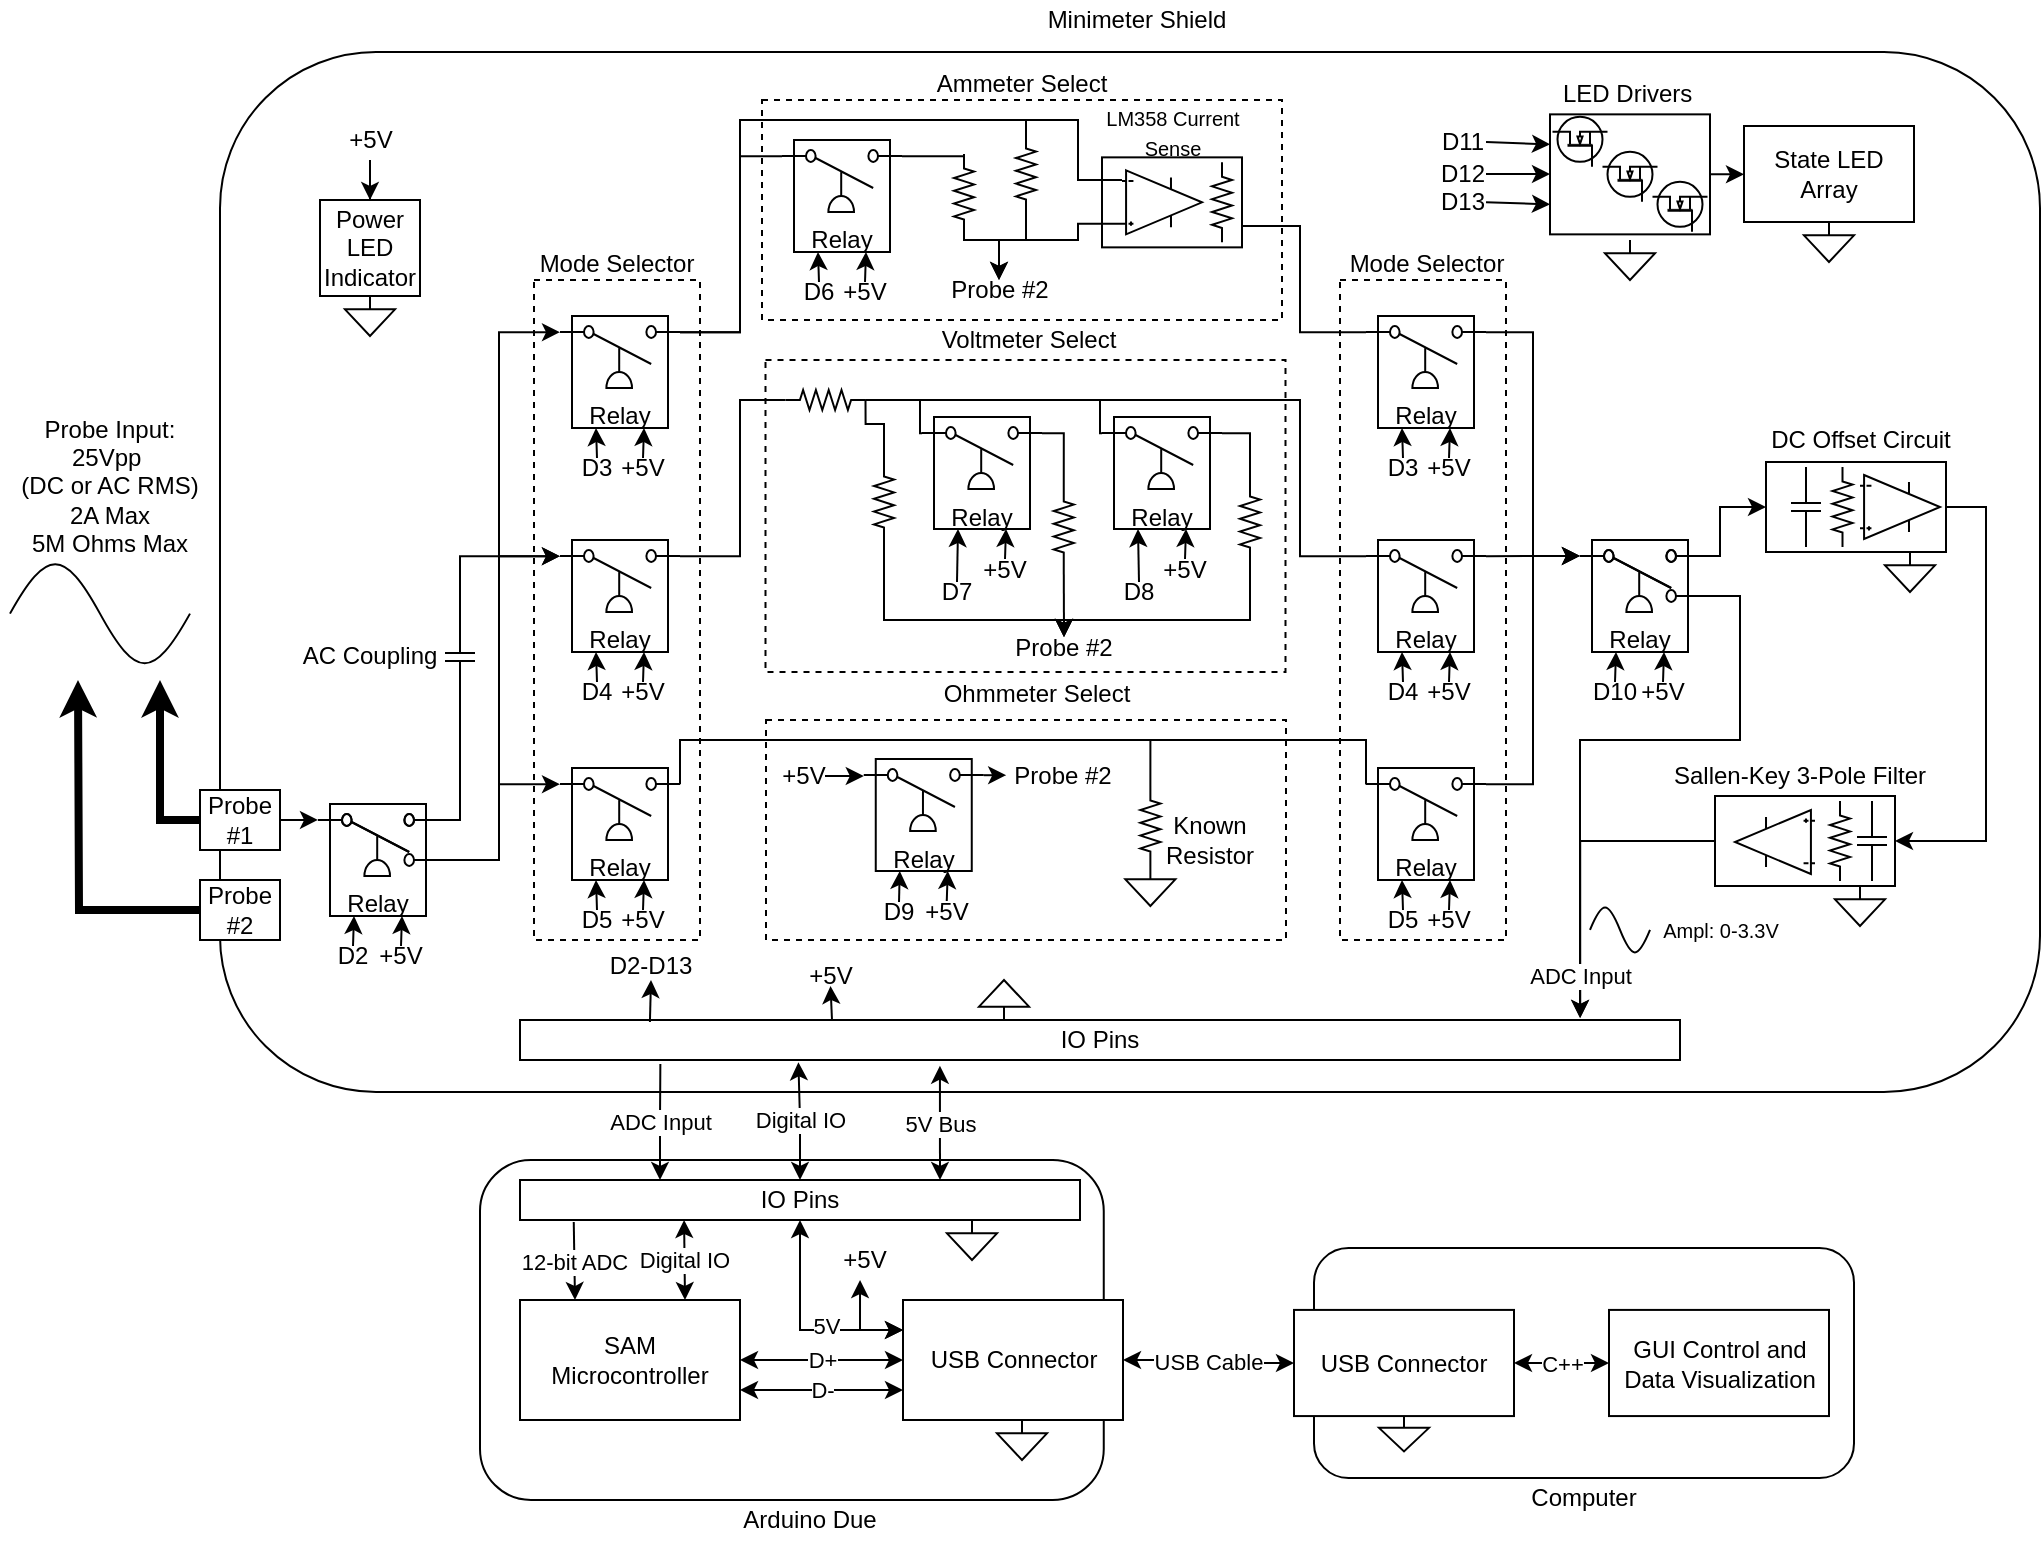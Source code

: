 <mxfile version="13.6.2" type="device"><diagram id="-oL0NHtV38mQ9emUjdSc" name="Page-1"><mxGraphModel dx="2035" dy="718" grid="1" gridSize="10" guides="1" tooltips="1" connect="1" arrows="1" fold="1" page="1" pageScale="1" pageWidth="850" pageHeight="1100" math="0" shadow="0"><root><mxCell id="0"/><mxCell id="1" parent="0"/><mxCell id="wLDwbeyGVbWUntYZaLQP-93" value="" style="rounded=1;whiteSpace=wrap;html=1;" parent="1" vertex="1"><mxGeometry x="-610" y="166" width="910" height="520" as="geometry"/></mxCell><mxCell id="EzJl0dSxxbxW8zrCP2cZ-229" value="" style="rounded=0;whiteSpace=wrap;html=1;dashed=1;fillColor=none;" parent="1" vertex="1"><mxGeometry x="-337" y="500" width="260" height="110" as="geometry"/></mxCell><mxCell id="EzJl0dSxxbxW8zrCP2cZ-203" value="" style="rounded=0;whiteSpace=wrap;html=1;dashed=1;fillColor=none;" parent="1" vertex="1"><mxGeometry x="-337.25" y="320" width="260" height="156" as="geometry"/></mxCell><mxCell id="EzJl0dSxxbxW8zrCP2cZ-160" value="" style="rounded=0;whiteSpace=wrap;html=1;dashed=1;fillColor=none;" parent="1" vertex="1"><mxGeometry x="-339" y="190" width="260" height="110" as="geometry"/></mxCell><mxCell id="EzJl0dSxxbxW8zrCP2cZ-2" value="" style="rounded=1;whiteSpace=wrap;html=1;" parent="1" vertex="1"><mxGeometry x="-480" y="720" width="311.88" height="170" as="geometry"/></mxCell><mxCell id="EzJl0dSxxbxW8zrCP2cZ-5" value="USB Cable" style="edgeStyle=orthogonalEdgeStyle;rounded=0;orthogonalLoop=1;jettySize=auto;html=1;exitX=1;exitY=0.5;exitDx=0;exitDy=0;entryX=0;entryY=0.5;entryDx=0;entryDy=0;startArrow=classic;startFill=1;" parent="1" source="wLDwbeyGVbWUntYZaLQP-1" target="wLDwbeyGVbWUntYZaLQP-102" edge="1"><mxGeometry relative="1" as="geometry"/></mxCell><mxCell id="EzJl0dSxxbxW8zrCP2cZ-11" value="D+" style="edgeStyle=orthogonalEdgeStyle;rounded=0;orthogonalLoop=1;jettySize=auto;html=1;exitX=0;exitY=0.5;exitDx=0;exitDy=0;entryX=1;entryY=0.5;entryDx=0;entryDy=0;startArrow=classic;startFill=1;" parent="1" source="wLDwbeyGVbWUntYZaLQP-1" target="EzJl0dSxxbxW8zrCP2cZ-6" edge="1"><mxGeometry relative="1" as="geometry"/></mxCell><mxCell id="EzJl0dSxxbxW8zrCP2cZ-12" value="D-" style="edgeStyle=orthogonalEdgeStyle;rounded=0;orthogonalLoop=1;jettySize=auto;html=1;exitX=0;exitY=0.75;exitDx=0;exitDy=0;entryX=1;entryY=0.75;entryDx=0;entryDy=0;startArrow=classic;startFill=1;" parent="1" source="wLDwbeyGVbWUntYZaLQP-1" target="EzJl0dSxxbxW8zrCP2cZ-6" edge="1"><mxGeometry relative="1" as="geometry"/></mxCell><mxCell id="EzJl0dSxxbxW8zrCP2cZ-13" style="edgeStyle=orthogonalEdgeStyle;rounded=0;orthogonalLoop=1;jettySize=auto;html=1;exitX=0;exitY=0.25;exitDx=0;exitDy=0;entryX=0.5;entryY=1;entryDx=0;entryDy=0;startArrow=classic;startFill=1;" parent="1" source="wLDwbeyGVbWUntYZaLQP-1" target="EzJl0dSxxbxW8zrCP2cZ-7" edge="1"><mxGeometry relative="1" as="geometry"/></mxCell><mxCell id="EzJl0dSxxbxW8zrCP2cZ-15" value="5V" style="edgeLabel;html=1;align=center;verticalAlign=middle;resizable=0;points=[];" parent="EzJl0dSxxbxW8zrCP2cZ-13" vertex="1" connectable="0"><mxGeometry x="-0.258" y="-2" relative="1" as="geometry"><mxPoint x="1" as="offset"/></mxGeometry></mxCell><mxCell id="EzJl0dSxxbxW8zrCP2cZ-14" style="edgeStyle=orthogonalEdgeStyle;rounded=0;orthogonalLoop=1;jettySize=auto;html=1;exitX=0;exitY=0.25;exitDx=0;exitDy=0;entryX=0.463;entryY=1;entryDx=0;entryDy=0;entryPerimeter=0;startArrow=classic;startFill=1;" parent="1" source="wLDwbeyGVbWUntYZaLQP-1" target="wLDwbeyGVbWUntYZaLQP-46" edge="1"><mxGeometry relative="1" as="geometry"/></mxCell><mxCell id="wLDwbeyGVbWUntYZaLQP-1" value="USB Connector" style="rounded=0;whiteSpace=wrap;html=1;" parent="1" vertex="1"><mxGeometry x="-268.5" y="790" width="110" height="60" as="geometry"/></mxCell><mxCell id="wLDwbeyGVbWUntYZaLQP-46" value="+5V" style="text;html=1;align=center;verticalAlign=middle;resizable=0;points=[];autosize=1;" parent="1" vertex="1"><mxGeometry x="-308.5" y="760" width="40" height="20" as="geometry"/></mxCell><mxCell id="wLDwbeyGVbWUntYZaLQP-76" value="" style="pointerEvents=1;verticalLabelPosition=bottom;shadow=0;dashed=0;align=center;html=1;verticalAlign=top;shape=mxgraph.electrical.waveforms.sine_wave;" parent="1" vertex="1"><mxGeometry x="75" y="590" width="30" height="30" as="geometry"/></mxCell><mxCell id="wLDwbeyGVbWUntYZaLQP-77" value="&lt;font style=&quot;font-size: 10px&quot;&gt;Ampl: 0-3.3V&lt;/font&gt;" style="text;html=1;align=center;verticalAlign=middle;resizable=0;points=[];autosize=1;" parent="1" vertex="1"><mxGeometry x="105" y="595" width="70" height="20" as="geometry"/></mxCell><mxCell id="L6yJ6HLcH0pnZUztyq2i-6" style="edgeStyle=orthogonalEdgeStyle;rounded=0;orthogonalLoop=1;jettySize=auto;html=1;exitX=0;exitY=0.5;exitDx=0;exitDy=0;startArrow=none;startFill=0;endArrow=classic;endFill=1;strokeWidth=4;" parent="1" source="wLDwbeyGVbWUntYZaLQP-106" edge="1"><mxGeometry relative="1" as="geometry"><mxPoint x="-681" y="480" as="targetPoint"/></mxGeometry></mxCell><mxCell id="wLDwbeyGVbWUntYZaLQP-106" value="Probe #2" style="rounded=0;whiteSpace=wrap;html=1;" parent="1" vertex="1"><mxGeometry x="-620" y="580" width="40" height="30" as="geometry"/></mxCell><mxCell id="wLDwbeyGVbWUntYZaLQP-110" style="edgeStyle=orthogonalEdgeStyle;rounded=0;orthogonalLoop=1;jettySize=auto;html=1;exitX=0;exitY=0.5;exitDx=0;exitDy=0;startArrow=none;startFill=0;endArrow=classic;endFill=1;strokeColor=#000000;strokeWidth=4;" parent="1" source="wLDwbeyGVbWUntYZaLQP-53" edge="1"><mxGeometry relative="1" as="geometry"><mxPoint x="-640" y="480" as="targetPoint"/><mxPoint x="-735" y="405" as="sourcePoint"/><Array as="points"><mxPoint x="-640" y="550"/></Array></mxGeometry></mxCell><mxCell id="wLDwbeyGVbWUntYZaLQP-111" value="Probe Input:&lt;br&gt;&lt;span&gt;25Vpp&amp;nbsp;&lt;/span&gt;&lt;br&gt;(DC or AC RMS)&lt;br&gt;2A Max&lt;br&gt;5M Ohms Max" style="text;html=1;strokeColor=none;fillColor=none;align=center;verticalAlign=middle;whiteSpace=wrap;rounded=0;" parent="1" vertex="1"><mxGeometry x="-720" y="347.5" width="110" height="70" as="geometry"/></mxCell><mxCell id="L6yJ6HLcH0pnZUztyq2i-1" value="" style="pointerEvents=1;verticalLabelPosition=bottom;shadow=0;dashed=0;align=center;html=1;verticalAlign=top;shape=mxgraph.electrical.waveforms.sine_wave;" parent="1" vertex="1"><mxGeometry x="-715" y="413.82" width="90" height="66.18" as="geometry"/></mxCell><mxCell id="EzJl0dSxxbxW8zrCP2cZ-310" style="edgeStyle=orthogonalEdgeStyle;rounded=0;orthogonalLoop=1;jettySize=auto;html=1;exitX=1;exitY=0.5;exitDx=0;exitDy=0;entryX=0;entryY=0.885;entryDx=0;entryDy=0;entryPerimeter=0;startArrow=none;startFill=0;endArrow=classic;endFill=1;" parent="1" source="wLDwbeyGVbWUntYZaLQP-53" target="EzJl0dSxxbxW8zrCP2cZ-267" edge="1"><mxGeometry relative="1" as="geometry"/></mxCell><mxCell id="wLDwbeyGVbWUntYZaLQP-53" value="Probe #1" style="rounded=0;whiteSpace=wrap;html=1;" parent="1" vertex="1"><mxGeometry x="-620" y="535" width="40" height="30" as="geometry"/></mxCell><mxCell id="EzJl0dSxxbxW8zrCP2cZ-4" value="" style="group" parent="1" vertex="1" connectable="0"><mxGeometry x="-73" y="764" width="280" height="115" as="geometry"/></mxCell><mxCell id="wLDwbeyGVbWUntYZaLQP-101" value="" style="rounded=1;whiteSpace=wrap;html=1;" parent="EzJl0dSxxbxW8zrCP2cZ-4" vertex="1"><mxGeometry x="10" width="270" height="115" as="geometry"/></mxCell><mxCell id="wLDwbeyGVbWUntYZaLQP-102" value="USB Connector" style="rounded=0;whiteSpace=wrap;html=1;" parent="EzJl0dSxxbxW8zrCP2cZ-4" vertex="1"><mxGeometry y="30.962" width="110" height="53.077" as="geometry"/></mxCell><mxCell id="wLDwbeyGVbWUntYZaLQP-103" value="GUI Control and Data Visualization" style="rounded=0;whiteSpace=wrap;html=1;" parent="EzJl0dSxxbxW8zrCP2cZ-4" vertex="1"><mxGeometry x="157.5" y="30.962" width="110" height="53.077" as="geometry"/></mxCell><mxCell id="EzJl0dSxxbxW8zrCP2cZ-3" value="C++" style="edgeStyle=orthogonalEdgeStyle;rounded=0;orthogonalLoop=1;jettySize=auto;html=1;exitX=1;exitY=0.5;exitDx=0;exitDy=0;entryX=0;entryY=0.5;entryDx=0;entryDy=0;startArrow=classic;startFill=1;" parent="EzJl0dSxxbxW8zrCP2cZ-4" source="wLDwbeyGVbWUntYZaLQP-102" target="wLDwbeyGVbWUntYZaLQP-103" edge="1"><mxGeometry relative="1" as="geometry"/></mxCell><mxCell id="L6yJ6HLcH0pnZUztyq2i-5" value="" style="pointerEvents=1;verticalLabelPosition=bottom;shadow=0;dashed=0;align=center;html=1;verticalAlign=top;shape=mxgraph.electrical.signal_sources.signal_ground;" parent="EzJl0dSxxbxW8zrCP2cZ-4" vertex="1"><mxGeometry x="42.5" y="84.038" width="25" height="17.692" as="geometry"/></mxCell><mxCell id="EzJl0dSxxbxW8zrCP2cZ-16" value="Digital IO" style="rounded=0;orthogonalLoop=1;jettySize=auto;html=1;exitX=0.75;exitY=0;exitDx=0;exitDy=0;entryX=0.293;entryY=1;entryDx=0;entryDy=0;entryPerimeter=0;startArrow=classic;startFill=1;" parent="1" source="EzJl0dSxxbxW8zrCP2cZ-6" target="EzJl0dSxxbxW8zrCP2cZ-7" edge="1"><mxGeometry relative="1" as="geometry"/></mxCell><mxCell id="EzJl0dSxxbxW8zrCP2cZ-22" value="12-bit ADC" style="edgeStyle=orthogonalEdgeStyle;rounded=0;orthogonalLoop=1;jettySize=auto;html=1;exitX=0.25;exitY=0;exitDx=0;exitDy=0;entryX=0.096;entryY=1.05;entryDx=0;entryDy=0;entryPerimeter=0;startArrow=classic;startFill=1;endArrow=none;endFill=0;" parent="1" source="EzJl0dSxxbxW8zrCP2cZ-6" target="EzJl0dSxxbxW8zrCP2cZ-7" edge="1"><mxGeometry relative="1" as="geometry"/></mxCell><mxCell id="EzJl0dSxxbxW8zrCP2cZ-6" value="SAM Microcontroller" style="rounded=0;whiteSpace=wrap;html=1;" parent="1" vertex="1"><mxGeometry x="-460" y="790" width="110" height="60" as="geometry"/></mxCell><mxCell id="EzJl0dSxxbxW8zrCP2cZ-19" value="5V Bus" style="edgeStyle=orthogonalEdgeStyle;rounded=0;orthogonalLoop=1;jettySize=auto;html=1;exitX=0.75;exitY=0;exitDx=0;exitDy=0;entryX=0.362;entryY=1.142;entryDx=0;entryDy=0;startArrow=classic;startFill=1;entryPerimeter=0;" parent="1" source="EzJl0dSxxbxW8zrCP2cZ-7" target="EzJl0dSxxbxW8zrCP2cZ-18" edge="1"><mxGeometry relative="1" as="geometry"/></mxCell><mxCell id="EzJl0dSxxbxW8zrCP2cZ-20" value="Digital IO" style="edgeStyle=orthogonalEdgeStyle;rounded=0;orthogonalLoop=1;jettySize=auto;html=1;exitX=0.5;exitY=0;exitDx=0;exitDy=0;entryX=0.24;entryY=1.058;entryDx=0;entryDy=0;startArrow=classic;startFill=1;entryPerimeter=0;" parent="1" source="EzJl0dSxxbxW8zrCP2cZ-7" target="EzJl0dSxxbxW8zrCP2cZ-18" edge="1"><mxGeometry relative="1" as="geometry"/></mxCell><mxCell id="EzJl0dSxxbxW8zrCP2cZ-21" value="ADC Input" style="edgeStyle=orthogonalEdgeStyle;rounded=0;orthogonalLoop=1;jettySize=auto;html=1;exitX=0.25;exitY=0;exitDx=0;exitDy=0;entryX=0.121;entryY=1.1;entryDx=0;entryDy=0;startArrow=classic;startFill=1;endArrow=none;endFill=0;entryPerimeter=0;" parent="1" source="EzJl0dSxxbxW8zrCP2cZ-7" target="EzJl0dSxxbxW8zrCP2cZ-18" edge="1"><mxGeometry relative="1" as="geometry"/></mxCell><mxCell id="EzJl0dSxxbxW8zrCP2cZ-7" value="IO Pins" style="rounded=0;whiteSpace=wrap;html=1;" parent="1" vertex="1"><mxGeometry x="-460" y="730" width="280" height="20" as="geometry"/></mxCell><mxCell id="EzJl0dSxxbxW8zrCP2cZ-18" value="IO Pins" style="rounded=0;whiteSpace=wrap;html=1;" parent="1" vertex="1"><mxGeometry x="-460" y="650" width="580" height="20" as="geometry"/></mxCell><mxCell id="EzJl0dSxxbxW8zrCP2cZ-133" style="edgeStyle=orthogonalEdgeStyle;rounded=0;orthogonalLoop=1;jettySize=auto;html=1;exitX=1;exitY=0.5;exitDx=0;exitDy=0;exitPerimeter=0;entryX=0.5;entryY=0;entryDx=0;entryDy=0;startArrow=none;startFill=0;endArrow=classic;endFill=1;" parent="1" source="okWs0Sjqfzj3kmloRYLB-12" target="EzJl0dSxxbxW8zrCP2cZ-118" edge="1"><mxGeometry relative="1" as="geometry"><Array as="points"><mxPoint x="-207" y="260"/><mxPoint x="-220" y="260"/></Array></mxGeometry></mxCell><mxCell id="EzJl0dSxxbxW8zrCP2cZ-225" style="edgeStyle=orthogonalEdgeStyle;rounded=0;orthogonalLoop=1;jettySize=auto;html=1;exitX=0;exitY=0.5;exitDx=0;exitDy=0;exitPerimeter=0;startArrow=none;startFill=0;endArrow=none;endFill=0;entryX=1;entryY=0.1;entryDx=0;entryDy=0;entryPerimeter=0;" parent="1" source="okWs0Sjqfzj3kmloRYLB-12" target="EzJl0dSxxbxW8zrCP2cZ-76" edge="1"><mxGeometry relative="1" as="geometry"><mxPoint x="-296" y="300" as="targetPoint"/><Array as="points"><mxPoint x="-207" y="200"/><mxPoint x="-350" y="200"/><mxPoint x="-350" y="306"/></Array></mxGeometry></mxCell><mxCell id="okWs0Sjqfzj3kmloRYLB-12" value="" style="pointerEvents=1;verticalLabelPosition=bottom;shadow=0;dashed=0;align=center;html=1;verticalAlign=top;shape=mxgraph.electrical.resistors.resistor_2;rotation=90;direction=east;" parent="1" vertex="1"><mxGeometry x="-227" y="222" width="40" height="10" as="geometry"/></mxCell><mxCell id="EzJl0dSxxbxW8zrCP2cZ-169" style="edgeStyle=orthogonalEdgeStyle;rounded=0;orthogonalLoop=1;jettySize=auto;html=1;exitX=1;exitY=0.5;exitDx=0;exitDy=0;exitPerimeter=0;entryX=0;entryY=0.5;entryDx=0;entryDy=0;entryPerimeter=0;startArrow=none;startFill=0;endArrow=none;endFill=0;" parent="1" source="okWs0Sjqfzj3kmloRYLB-17" target="okWs0Sjqfzj3kmloRYLB-20" edge="1"><mxGeometry relative="1" as="geometry"><Array as="points"><mxPoint x="-278" y="352"/></Array></mxGeometry></mxCell><mxCell id="okWs0Sjqfzj3kmloRYLB-17" value="" style="pointerEvents=1;verticalLabelPosition=bottom;shadow=0;dashed=0;align=center;html=1;verticalAlign=top;shape=mxgraph.electrical.resistors.resistor_2;rotation=90;direction=north;" parent="1" vertex="1"><mxGeometry x="-312.25" y="320" width="10" height="40" as="geometry"/></mxCell><mxCell id="EzJl0dSxxbxW8zrCP2cZ-201" style="edgeStyle=orthogonalEdgeStyle;rounded=0;orthogonalLoop=1;jettySize=auto;html=1;exitX=1;exitY=0.5;exitDx=0;exitDy=0;exitPerimeter=0;entryX=0.5;entryY=0;entryDx=0;entryDy=0;startArrow=none;startFill=0;endArrow=classic;endFill=1;" parent="1" source="okWs0Sjqfzj3kmloRYLB-20" target="EzJl0dSxxbxW8zrCP2cZ-166" edge="1"><mxGeometry relative="1" as="geometry"><Array as="points"><mxPoint x="-278" y="450"/><mxPoint x="-188" y="450"/></Array></mxGeometry></mxCell><mxCell id="okWs0Sjqfzj3kmloRYLB-20" value="" style="pointerEvents=1;verticalLabelPosition=bottom;shadow=0;dashed=0;align=center;html=1;verticalAlign=top;shape=mxgraph.electrical.resistors.resistor_2;rotation=90;" parent="1" vertex="1"><mxGeometry x="-298" y="386" width="40" height="10" as="geometry"/></mxCell><mxCell id="EzJl0dSxxbxW8zrCP2cZ-377" style="edgeStyle=orthogonalEdgeStyle;rounded=0;orthogonalLoop=1;jettySize=auto;html=1;exitX=0;exitY=0.5;exitDx=0;exitDy=0;exitPerimeter=0;entryX=0;entryY=0.1;entryDx=0;entryDy=0;entryPerimeter=0;startArrow=none;startFill=0;endArrow=none;endFill=0;" parent="1" source="okWs0Sjqfzj3kmloRYLB-48" target="EzJl0dSxxbxW8zrCP2cZ-157" edge="1"><mxGeometry relative="1" as="geometry"><Array as="points"><mxPoint x="-145" y="510"/><mxPoint x="-37" y="510"/></Array></mxGeometry></mxCell><mxCell id="okWs0Sjqfzj3kmloRYLB-48" value="" style="pointerEvents=1;verticalLabelPosition=bottom;shadow=0;dashed=0;align=center;html=1;verticalAlign=top;shape=mxgraph.electrical.resistors.resistor_2;rotation=90;" parent="1" vertex="1"><mxGeometry x="-164.81" y="548" width="40" height="10" as="geometry"/></mxCell><mxCell id="EzJl0dSxxbxW8zrCP2cZ-89" value="" style="group" parent="1" vertex="1" connectable="0"><mxGeometry x="-329" y="210" width="60" height="81" as="geometry"/></mxCell><mxCell id="EzJl0dSxxbxW8zrCP2cZ-90" value="+5V" style="text;html=1;strokeColor=none;fillColor=none;align=center;verticalAlign=middle;whiteSpace=wrap;rounded=0;dashed=1;" parent="EzJl0dSxxbxW8zrCP2cZ-89" vertex="1"><mxGeometry x="34" y="71" width="15" height="10" as="geometry"/></mxCell><mxCell id="EzJl0dSxxbxW8zrCP2cZ-91" value="" style="group" parent="EzJl0dSxxbxW8zrCP2cZ-89" vertex="1" connectable="0"><mxGeometry width="60" height="76" as="geometry"/></mxCell><mxCell id="EzJl0dSxxbxW8zrCP2cZ-92" value="" style="group" parent="EzJl0dSxxbxW8zrCP2cZ-91" vertex="1" connectable="0"><mxGeometry width="60" height="76" as="geometry"/></mxCell><mxCell id="EzJl0dSxxbxW8zrCP2cZ-93" value="&lt;br&gt;&lt;br&gt;&lt;br&gt;Relay" style="rounded=0;whiteSpace=wrap;html=1;" parent="EzJl0dSxxbxW8zrCP2cZ-92" vertex="1"><mxGeometry x="6" width="48" height="56" as="geometry"/></mxCell><mxCell id="EzJl0dSxxbxW8zrCP2cZ-94" value="" style="pointerEvents=1;verticalLabelPosition=bottom;shadow=0;dashed=0;align=center;html=1;verticalAlign=top;shape=mxgraph.electrical.electro-mechanical.pressure_actuated;" parent="EzJl0dSxxbxW8zrCP2cZ-92" vertex="1"><mxGeometry y="5" width="60" height="31" as="geometry"/></mxCell><mxCell id="EzJl0dSxxbxW8zrCP2cZ-95" style="edgeStyle=orthogonalEdgeStyle;rounded=0;orthogonalLoop=1;jettySize=auto;html=1;exitX=0.5;exitY=0;exitDx=0;exitDy=0;entryX=0.75;entryY=1;entryDx=0;entryDy=0;startArrow=none;startFill=0;endArrow=classic;endFill=1;" parent="EzJl0dSxxbxW8zrCP2cZ-89" source="EzJl0dSxxbxW8zrCP2cZ-90" target="EzJl0dSxxbxW8zrCP2cZ-93" edge="1"><mxGeometry relative="1" as="geometry"/></mxCell><mxCell id="EzJl0dSxxbxW8zrCP2cZ-96" style="edgeStyle=orthogonalEdgeStyle;rounded=0;orthogonalLoop=1;jettySize=auto;html=1;exitX=1;exitY=0.1;exitDx=0;exitDy=0;exitPerimeter=0;entryX=0;entryY=0.1;entryDx=0;entryDy=0;entryPerimeter=0;startArrow=none;startFill=0;endArrow=none;endFill=0;" parent="1" source="EzJl0dSxxbxW8zrCP2cZ-76" target="EzJl0dSxxbxW8zrCP2cZ-94" edge="1"><mxGeometry relative="1" as="geometry"><Array as="points"><mxPoint x="-350" y="306"/><mxPoint x="-350" y="218"/></Array></mxGeometry></mxCell><mxCell id="EzJl0dSxxbxW8zrCP2cZ-132" style="edgeStyle=orthogonalEdgeStyle;rounded=0;orthogonalLoop=1;jettySize=auto;html=1;exitX=1;exitY=0.5;exitDx=0;exitDy=0;exitPerimeter=0;entryX=0.5;entryY=0;entryDx=0;entryDy=0;startArrow=none;startFill=0;endArrow=classic;endFill=1;" parent="1" source="EzJl0dSxxbxW8zrCP2cZ-97" target="EzJl0dSxxbxW8zrCP2cZ-118" edge="1"><mxGeometry relative="1" as="geometry"><Array as="points"><mxPoint x="-238" y="260"/><mxPoint x="-220" y="260"/></Array></mxGeometry></mxCell><mxCell id="EzJl0dSxxbxW8zrCP2cZ-97" value="" style="pointerEvents=1;verticalLabelPosition=bottom;shadow=0;dashed=0;align=center;html=1;verticalAlign=top;shape=mxgraph.electrical.resistors.resistor_2;rotation=90;direction=east;" parent="1" vertex="1"><mxGeometry x="-258" y="232" width="40" height="10" as="geometry"/></mxCell><mxCell id="EzJl0dSxxbxW8zrCP2cZ-98" style="edgeStyle=orthogonalEdgeStyle;rounded=0;orthogonalLoop=1;jettySize=auto;html=1;exitX=1;exitY=0.1;exitDx=0;exitDy=0;exitPerimeter=0;entryX=0;entryY=0.5;entryDx=0;entryDy=0;entryPerimeter=0;startArrow=none;startFill=0;endArrow=none;endFill=0;" parent="1" source="EzJl0dSxxbxW8zrCP2cZ-94" target="EzJl0dSxxbxW8zrCP2cZ-97" edge="1"><mxGeometry relative="1" as="geometry"/></mxCell><mxCell id="EzJl0dSxxbxW8zrCP2cZ-104" value="" style="group" parent="1" vertex="1" connectable="0"><mxGeometry x="-560" y="200" width="50" height="108" as="geometry"/></mxCell><mxCell id="wLDwbeyGVbWUntYZaLQP-89" value="Power LED Indicator" style="rounded=0;whiteSpace=wrap;html=1;" parent="EzJl0dSxxbxW8zrCP2cZ-104" vertex="1"><mxGeometry y="40" width="50" height="48" as="geometry"/></mxCell><mxCell id="wLDwbeyGVbWUntYZaLQP-90" value="+5V" style="text;html=1;align=center;verticalAlign=middle;resizable=0;points=[];autosize=1;" parent="EzJl0dSxxbxW8zrCP2cZ-104" vertex="1"><mxGeometry x="5" width="40" height="20" as="geometry"/></mxCell><mxCell id="wLDwbeyGVbWUntYZaLQP-91" style="edgeStyle=orthogonalEdgeStyle;rounded=0;orthogonalLoop=1;jettySize=auto;html=1;exitX=0.5;exitY=0;exitDx=0;exitDy=0;startArrow=classic;startFill=1;endArrow=none;endFill=0;" parent="EzJl0dSxxbxW8zrCP2cZ-104" source="wLDwbeyGVbWUntYZaLQP-89" target="wLDwbeyGVbWUntYZaLQP-90" edge="1"><mxGeometry relative="1" as="geometry"/></mxCell><mxCell id="wLDwbeyGVbWUntYZaLQP-92" value="" style="pointerEvents=1;verticalLabelPosition=bottom;shadow=0;dashed=0;align=center;html=1;verticalAlign=top;shape=mxgraph.electrical.signal_sources.signal_ground;" parent="EzJl0dSxxbxW8zrCP2cZ-104" vertex="1"><mxGeometry x="12.5" y="88" width="25" height="20" as="geometry"/></mxCell><mxCell id="EzJl0dSxxbxW8zrCP2cZ-118" value="Probe #2" style="text;html=1;strokeColor=none;fillColor=none;align=center;verticalAlign=middle;whiteSpace=wrap;rounded=0;" parent="1" vertex="1"><mxGeometry x="-250.5" y="280" width="60" height="10" as="geometry"/></mxCell><mxCell id="EzJl0dSxxbxW8zrCP2cZ-120" value="" style="rounded=0;whiteSpace=wrap;html=1;" parent="1" vertex="1"><mxGeometry x="-169" y="218.68" width="70" height="45" as="geometry"/></mxCell><mxCell id="EzJl0dSxxbxW8zrCP2cZ-121" value="" style="verticalLabelPosition=bottom;shadow=0;dashed=0;align=center;html=1;verticalAlign=top;shape=mxgraph.electrical.abstract.operational_amp_1;" parent="1" vertex="1"><mxGeometry x="-159" y="225.18" width="40" height="32" as="geometry"/></mxCell><mxCell id="EzJl0dSxxbxW8zrCP2cZ-122" value="" style="pointerEvents=1;verticalLabelPosition=bottom;shadow=0;dashed=0;align=center;html=1;verticalAlign=top;shape=mxgraph.electrical.resistors.resistor_2;rotation=90;" parent="1" vertex="1"><mxGeometry x="-129" y="236.18" width="40" height="10" as="geometry"/></mxCell><mxCell id="EzJl0dSxxbxW8zrCP2cZ-125" value="&lt;font style=&quot;font-size: 10px&quot;&gt;LM358 Current Sense&lt;/font&gt;" style="text;html=1;strokeColor=none;fillColor=none;align=center;verticalAlign=middle;whiteSpace=wrap;rounded=0;" parent="1" vertex="1"><mxGeometry x="-171.5" y="192.5" width="75" height="26.18" as="geometry"/></mxCell><mxCell id="EzJl0dSxxbxW8zrCP2cZ-129" value="" style="pointerEvents=1;verticalLabelPosition=bottom;shadow=0;dashed=0;align=center;html=1;verticalAlign=top;shape=mxgraph.electrical.signal_sources.signal_ground;" parent="1" vertex="1"><mxGeometry x="-221.5" y="850" width="25" height="20" as="geometry"/></mxCell><mxCell id="EzJl0dSxxbxW8zrCP2cZ-134" style="edgeStyle=orthogonalEdgeStyle;rounded=0;orthogonalLoop=1;jettySize=auto;html=1;exitX=0;exitY=0.5;exitDx=0;exitDy=0;exitPerimeter=0;entryX=0;entryY=0.165;entryDx=0;entryDy=0;entryPerimeter=0;startArrow=none;startFill=0;endArrow=none;endFill=0;" parent="1" source="okWs0Sjqfzj3kmloRYLB-12" target="EzJl0dSxxbxW8zrCP2cZ-121" edge="1"><mxGeometry relative="1" as="geometry"><Array as="points"><mxPoint x="-207" y="200"/><mxPoint x="-181" y="200"/><mxPoint x="-181" y="230"/><mxPoint x="-159" y="230"/></Array></mxGeometry></mxCell><mxCell id="EzJl0dSxxbxW8zrCP2cZ-135" style="edgeStyle=orthogonalEdgeStyle;rounded=0;orthogonalLoop=1;jettySize=auto;html=1;exitX=1;exitY=0.5;exitDx=0;exitDy=0;exitPerimeter=0;entryX=0;entryY=0.835;entryDx=0;entryDy=0;entryPerimeter=0;startArrow=none;startFill=0;endArrow=none;endFill=0;" parent="1" source="okWs0Sjqfzj3kmloRYLB-12" target="EzJl0dSxxbxW8zrCP2cZ-121" edge="1"><mxGeometry relative="1" as="geometry"><Array as="points"><mxPoint x="-207" y="260"/><mxPoint x="-181" y="260"/><mxPoint x="-181" y="252"/></Array></mxGeometry></mxCell><mxCell id="EzJl0dSxxbxW8zrCP2cZ-137" value="" style="rounded=0;whiteSpace=wrap;html=1;dashed=1;fillColor=none;" parent="1" vertex="1"><mxGeometry x="-50" y="280" width="83" height="330" as="geometry"/></mxCell><mxCell id="EzJl0dSxxbxW8zrCP2cZ-138" value="" style="group" parent="1" vertex="1" connectable="0"><mxGeometry x="-37" y="298" width="60" height="81" as="geometry"/></mxCell><mxCell id="EzJl0dSxxbxW8zrCP2cZ-139" value="+5V" style="text;html=1;strokeColor=none;fillColor=none;align=center;verticalAlign=middle;whiteSpace=wrap;rounded=0;dashed=1;" parent="EzJl0dSxxbxW8zrCP2cZ-138" vertex="1"><mxGeometry x="34" y="71" width="15" height="10" as="geometry"/></mxCell><mxCell id="EzJl0dSxxbxW8zrCP2cZ-140" value="" style="group" parent="EzJl0dSxxbxW8zrCP2cZ-138" vertex="1" connectable="0"><mxGeometry width="60" height="76" as="geometry"/></mxCell><mxCell id="EzJl0dSxxbxW8zrCP2cZ-141" value="" style="group" parent="EzJl0dSxxbxW8zrCP2cZ-140" vertex="1" connectable="0"><mxGeometry width="60" height="76" as="geometry"/></mxCell><mxCell id="EzJl0dSxxbxW8zrCP2cZ-142" value="&lt;br&gt;&lt;br&gt;&lt;br&gt;Relay" style="rounded=0;whiteSpace=wrap;html=1;" parent="EzJl0dSxxbxW8zrCP2cZ-141" vertex="1"><mxGeometry x="6" width="48" height="56" as="geometry"/></mxCell><mxCell id="EzJl0dSxxbxW8zrCP2cZ-143" value="" style="pointerEvents=1;verticalLabelPosition=bottom;shadow=0;dashed=0;align=center;html=1;verticalAlign=top;shape=mxgraph.electrical.electro-mechanical.pressure_actuated;" parent="EzJl0dSxxbxW8zrCP2cZ-141" vertex="1"><mxGeometry y="5" width="60" height="31" as="geometry"/></mxCell><mxCell id="EzJl0dSxxbxW8zrCP2cZ-144" style="edgeStyle=orthogonalEdgeStyle;rounded=0;orthogonalLoop=1;jettySize=auto;html=1;exitX=0.5;exitY=0;exitDx=0;exitDy=0;entryX=0.75;entryY=1;entryDx=0;entryDy=0;startArrow=none;startFill=0;endArrow=classic;endFill=1;" parent="EzJl0dSxxbxW8zrCP2cZ-138" source="EzJl0dSxxbxW8zrCP2cZ-139" target="EzJl0dSxxbxW8zrCP2cZ-142" edge="1"><mxGeometry relative="1" as="geometry"/></mxCell><mxCell id="EzJl0dSxxbxW8zrCP2cZ-145" value="" style="group" parent="1" vertex="1" connectable="0"><mxGeometry x="-37" y="410" width="60" height="81" as="geometry"/></mxCell><mxCell id="EzJl0dSxxbxW8zrCP2cZ-146" value="+5V" style="text;html=1;strokeColor=none;fillColor=none;align=center;verticalAlign=middle;whiteSpace=wrap;rounded=0;dashed=1;" parent="EzJl0dSxxbxW8zrCP2cZ-145" vertex="1"><mxGeometry x="34" y="71" width="15" height="10" as="geometry"/></mxCell><mxCell id="EzJl0dSxxbxW8zrCP2cZ-147" value="" style="group" parent="EzJl0dSxxbxW8zrCP2cZ-145" vertex="1" connectable="0"><mxGeometry width="60" height="76" as="geometry"/></mxCell><mxCell id="EzJl0dSxxbxW8zrCP2cZ-148" value="" style="group" parent="EzJl0dSxxbxW8zrCP2cZ-147" vertex="1" connectable="0"><mxGeometry width="60" height="76" as="geometry"/></mxCell><mxCell id="EzJl0dSxxbxW8zrCP2cZ-149" value="&lt;br&gt;&lt;br&gt;&lt;br&gt;Relay" style="rounded=0;whiteSpace=wrap;html=1;" parent="EzJl0dSxxbxW8zrCP2cZ-148" vertex="1"><mxGeometry x="6" width="48" height="56" as="geometry"/></mxCell><mxCell id="EzJl0dSxxbxW8zrCP2cZ-150" value="" style="pointerEvents=1;verticalLabelPosition=bottom;shadow=0;dashed=0;align=center;html=1;verticalAlign=top;shape=mxgraph.electrical.electro-mechanical.pressure_actuated;" parent="EzJl0dSxxbxW8zrCP2cZ-148" vertex="1"><mxGeometry y="5" width="60" height="31" as="geometry"/></mxCell><mxCell id="EzJl0dSxxbxW8zrCP2cZ-151" style="edgeStyle=orthogonalEdgeStyle;rounded=0;orthogonalLoop=1;jettySize=auto;html=1;exitX=0.5;exitY=0;exitDx=0;exitDy=0;entryX=0.75;entryY=1;entryDx=0;entryDy=0;startArrow=none;startFill=0;endArrow=classic;endFill=1;" parent="EzJl0dSxxbxW8zrCP2cZ-145" source="EzJl0dSxxbxW8zrCP2cZ-146" target="EzJl0dSxxbxW8zrCP2cZ-149" edge="1"><mxGeometry relative="1" as="geometry"/></mxCell><mxCell id="EzJl0dSxxbxW8zrCP2cZ-152" value="" style="group" parent="1" vertex="1" connectable="0"><mxGeometry x="-37" y="524" width="60" height="81" as="geometry"/></mxCell><mxCell id="EzJl0dSxxbxW8zrCP2cZ-153" value="+5V" style="text;html=1;strokeColor=none;fillColor=none;align=center;verticalAlign=middle;whiteSpace=wrap;rounded=0;dashed=1;" parent="EzJl0dSxxbxW8zrCP2cZ-152" vertex="1"><mxGeometry x="34" y="71" width="15" height="10" as="geometry"/></mxCell><mxCell id="EzJl0dSxxbxW8zrCP2cZ-154" value="" style="group" parent="EzJl0dSxxbxW8zrCP2cZ-152" vertex="1" connectable="0"><mxGeometry width="60" height="76" as="geometry"/></mxCell><mxCell id="EzJl0dSxxbxW8zrCP2cZ-155" value="" style="group" parent="EzJl0dSxxbxW8zrCP2cZ-154" vertex="1" connectable="0"><mxGeometry width="60" height="76" as="geometry"/></mxCell><mxCell id="EzJl0dSxxbxW8zrCP2cZ-156" value="&lt;br&gt;&lt;br&gt;&lt;br&gt;Relay" style="rounded=0;whiteSpace=wrap;html=1;" parent="EzJl0dSxxbxW8zrCP2cZ-155" vertex="1"><mxGeometry x="6" width="48" height="56" as="geometry"/></mxCell><mxCell id="EzJl0dSxxbxW8zrCP2cZ-157" value="" style="pointerEvents=1;verticalLabelPosition=bottom;shadow=0;dashed=0;align=center;html=1;verticalAlign=top;shape=mxgraph.electrical.electro-mechanical.pressure_actuated;" parent="EzJl0dSxxbxW8zrCP2cZ-155" vertex="1"><mxGeometry y="5" width="60" height="31" as="geometry"/></mxCell><mxCell id="EzJl0dSxxbxW8zrCP2cZ-158" style="edgeStyle=orthogonalEdgeStyle;rounded=0;orthogonalLoop=1;jettySize=auto;html=1;exitX=0.5;exitY=0;exitDx=0;exitDy=0;entryX=0.75;entryY=1;entryDx=0;entryDy=0;startArrow=none;startFill=0;endArrow=classic;endFill=1;" parent="EzJl0dSxxbxW8zrCP2cZ-152" source="EzJl0dSxxbxW8zrCP2cZ-153" target="EzJl0dSxxbxW8zrCP2cZ-156" edge="1"><mxGeometry relative="1" as="geometry"/></mxCell><mxCell id="EzJl0dSxxbxW8zrCP2cZ-159" style="edgeStyle=orthogonalEdgeStyle;rounded=0;orthogonalLoop=1;jettySize=auto;html=1;exitX=0;exitY=0.1;exitDx=0;exitDy=0;exitPerimeter=0;entryX=1;entryY=0.5;entryDx=0;entryDy=0;startArrow=none;startFill=0;endArrow=none;endFill=0;" parent="1" source="EzJl0dSxxbxW8zrCP2cZ-143" target="EzJl0dSxxbxW8zrCP2cZ-120" edge="1"><mxGeometry relative="1" as="geometry"><Array as="points"><mxPoint x="-70" y="306"/><mxPoint x="-70" y="253"/></Array></mxGeometry></mxCell><mxCell id="EzJl0dSxxbxW8zrCP2cZ-161" value="Mode Selector" style="text;html=1;strokeColor=none;fillColor=none;align=center;verticalAlign=middle;whiteSpace=wrap;rounded=0;" parent="1" vertex="1"><mxGeometry x="-47.44" y="261.91" width="80.88" height="20" as="geometry"/></mxCell><mxCell id="EzJl0dSxxbxW8zrCP2cZ-162" value="Ammeter Select" style="text;html=1;strokeColor=none;fillColor=none;align=center;verticalAlign=middle;whiteSpace=wrap;rounded=0;" parent="1" vertex="1"><mxGeometry x="-255.19" y="177.18" width="92.38" height="10" as="geometry"/></mxCell><mxCell id="EzJl0dSxxbxW8zrCP2cZ-166" value="Probe #2" style="text;html=1;strokeColor=none;fillColor=none;align=center;verticalAlign=middle;whiteSpace=wrap;rounded=0;" parent="1" vertex="1"><mxGeometry x="-218" y="458.5" width="60" height="10" as="geometry"/></mxCell><mxCell id="EzJl0dSxxbxW8zrCP2cZ-168" style="edgeStyle=orthogonalEdgeStyle;rounded=0;orthogonalLoop=1;jettySize=auto;html=1;exitX=1;exitY=0.1;exitDx=0;exitDy=0;exitPerimeter=0;entryX=0;entryY=0.5;entryDx=0;entryDy=0;entryPerimeter=0;startArrow=none;startFill=0;endArrow=none;endFill=0;" parent="1" source="EzJl0dSxxbxW8zrCP2cZ-69" target="okWs0Sjqfzj3kmloRYLB-17" edge="1"><mxGeometry relative="1" as="geometry"><Array as="points"><mxPoint x="-350" y="418"/><mxPoint x="-350" y="340"/></Array></mxGeometry></mxCell><mxCell id="EzJl0dSxxbxW8zrCP2cZ-176" value="" style="group" parent="1" vertex="1" connectable="0"><mxGeometry x="-259" y="348.5" width="60" height="81" as="geometry"/></mxCell><mxCell id="EzJl0dSxxbxW8zrCP2cZ-177" value="+5V" style="text;html=1;strokeColor=none;fillColor=none;align=center;verticalAlign=middle;whiteSpace=wrap;rounded=0;dashed=1;" parent="EzJl0dSxxbxW8zrCP2cZ-176" vertex="1"><mxGeometry x="34" y="71" width="15" height="10" as="geometry"/></mxCell><mxCell id="EzJl0dSxxbxW8zrCP2cZ-178" value="" style="group" parent="EzJl0dSxxbxW8zrCP2cZ-176" vertex="1" connectable="0"><mxGeometry width="60" height="76" as="geometry"/></mxCell><mxCell id="EzJl0dSxxbxW8zrCP2cZ-179" value="" style="group" parent="EzJl0dSxxbxW8zrCP2cZ-178" vertex="1" connectable="0"><mxGeometry width="60" height="76" as="geometry"/></mxCell><mxCell id="EzJl0dSxxbxW8zrCP2cZ-180" value="&lt;br&gt;&lt;br&gt;&lt;br&gt;Relay" style="rounded=0;whiteSpace=wrap;html=1;" parent="EzJl0dSxxbxW8zrCP2cZ-179" vertex="1"><mxGeometry x="6" width="48" height="56" as="geometry"/></mxCell><mxCell id="EzJl0dSxxbxW8zrCP2cZ-181" value="" style="pointerEvents=1;verticalLabelPosition=bottom;shadow=0;dashed=0;align=center;html=1;verticalAlign=top;shape=mxgraph.electrical.electro-mechanical.pressure_actuated;" parent="EzJl0dSxxbxW8zrCP2cZ-179" vertex="1"><mxGeometry y="5" width="60" height="31" as="geometry"/></mxCell><mxCell id="EzJl0dSxxbxW8zrCP2cZ-182" style="edgeStyle=orthogonalEdgeStyle;rounded=0;orthogonalLoop=1;jettySize=auto;html=1;exitX=0.5;exitY=0;exitDx=0;exitDy=0;entryX=0.75;entryY=1;entryDx=0;entryDy=0;startArrow=none;startFill=0;endArrow=classic;endFill=1;" parent="EzJl0dSxxbxW8zrCP2cZ-176" source="EzJl0dSxxbxW8zrCP2cZ-177" target="EzJl0dSxxbxW8zrCP2cZ-180" edge="1"><mxGeometry relative="1" as="geometry"/></mxCell><mxCell id="EzJl0dSxxbxW8zrCP2cZ-184" value="" style="group" parent="1" vertex="1" connectable="0"><mxGeometry x="-169" y="348.5" width="60" height="81" as="geometry"/></mxCell><mxCell id="EzJl0dSxxbxW8zrCP2cZ-185" value="+5V" style="text;html=1;strokeColor=none;fillColor=none;align=center;verticalAlign=middle;whiteSpace=wrap;rounded=0;dashed=1;" parent="EzJl0dSxxbxW8zrCP2cZ-184" vertex="1"><mxGeometry x="34" y="71" width="15" height="10" as="geometry"/></mxCell><mxCell id="EzJl0dSxxbxW8zrCP2cZ-186" value="" style="group" parent="EzJl0dSxxbxW8zrCP2cZ-184" vertex="1" connectable="0"><mxGeometry width="60" height="76" as="geometry"/></mxCell><mxCell id="EzJl0dSxxbxW8zrCP2cZ-187" value="" style="group" parent="EzJl0dSxxbxW8zrCP2cZ-186" vertex="1" connectable="0"><mxGeometry width="60" height="76" as="geometry"/></mxCell><mxCell id="EzJl0dSxxbxW8zrCP2cZ-188" value="&lt;br&gt;&lt;br&gt;&lt;br&gt;Relay" style="rounded=0;whiteSpace=wrap;html=1;" parent="EzJl0dSxxbxW8zrCP2cZ-187" vertex="1"><mxGeometry x="6" width="48" height="56" as="geometry"/></mxCell><mxCell id="EzJl0dSxxbxW8zrCP2cZ-189" value="" style="pointerEvents=1;verticalLabelPosition=bottom;shadow=0;dashed=0;align=center;html=1;verticalAlign=top;shape=mxgraph.electrical.electro-mechanical.pressure_actuated;" parent="EzJl0dSxxbxW8zrCP2cZ-187" vertex="1"><mxGeometry y="5" width="60" height="31" as="geometry"/></mxCell><mxCell id="EzJl0dSxxbxW8zrCP2cZ-190" style="edgeStyle=orthogonalEdgeStyle;rounded=0;orthogonalLoop=1;jettySize=auto;html=1;exitX=0.5;exitY=0;exitDx=0;exitDy=0;entryX=0.75;entryY=1;entryDx=0;entryDy=0;startArrow=none;startFill=0;endArrow=classic;endFill=1;" parent="EzJl0dSxxbxW8zrCP2cZ-184" source="EzJl0dSxxbxW8zrCP2cZ-185" target="EzJl0dSxxbxW8zrCP2cZ-188" edge="1"><mxGeometry relative="1" as="geometry"/></mxCell><mxCell id="EzJl0dSxxbxW8zrCP2cZ-199" style="edgeStyle=orthogonalEdgeStyle;rounded=0;orthogonalLoop=1;jettySize=auto;html=1;exitX=1;exitY=0.5;exitDx=0;exitDy=0;exitPerimeter=0;entryX=0.5;entryY=0;entryDx=0;entryDy=0;startArrow=none;startFill=0;endArrow=classic;endFill=1;" parent="1" source="EzJl0dSxxbxW8zrCP2cZ-193" target="EzJl0dSxxbxW8zrCP2cZ-166" edge="1"><mxGeometry relative="1" as="geometry"/></mxCell><mxCell id="EzJl0dSxxbxW8zrCP2cZ-193" value="" style="pointerEvents=1;verticalLabelPosition=bottom;shadow=0;dashed=0;align=center;html=1;verticalAlign=top;shape=mxgraph.electrical.resistors.resistor_2;rotation=90;" parent="1" vertex="1"><mxGeometry x="-208.12" y="398.5" width="40" height="10" as="geometry"/></mxCell><mxCell id="EzJl0dSxxbxW8zrCP2cZ-202" style="edgeStyle=orthogonalEdgeStyle;rounded=0;orthogonalLoop=1;jettySize=auto;html=1;exitX=1;exitY=0.5;exitDx=0;exitDy=0;exitPerimeter=0;entryX=0.5;entryY=0;entryDx=0;entryDy=0;startArrow=none;startFill=0;endArrow=classic;endFill=1;" parent="1" source="EzJl0dSxxbxW8zrCP2cZ-194" target="EzJl0dSxxbxW8zrCP2cZ-166" edge="1"><mxGeometry relative="1" as="geometry"><Array as="points"><mxPoint x="-95" y="450"/><mxPoint x="-188" y="450"/></Array></mxGeometry></mxCell><mxCell id="EzJl0dSxxbxW8zrCP2cZ-194" value="" style="pointerEvents=1;verticalLabelPosition=bottom;shadow=0;dashed=0;align=center;html=1;verticalAlign=top;shape=mxgraph.electrical.resistors.resistor_2;rotation=90;" parent="1" vertex="1"><mxGeometry x="-115" y="396" width="40" height="10" as="geometry"/></mxCell><mxCell id="EzJl0dSxxbxW8zrCP2cZ-195" style="edgeStyle=orthogonalEdgeStyle;rounded=0;orthogonalLoop=1;jettySize=auto;html=1;exitX=1;exitY=0.1;exitDx=0;exitDy=0;exitPerimeter=0;entryX=0;entryY=0.5;entryDx=0;entryDy=0;entryPerimeter=0;startArrow=none;startFill=0;endArrow=none;endFill=0;" parent="1" source="EzJl0dSxxbxW8zrCP2cZ-181" target="EzJl0dSxxbxW8zrCP2cZ-193" edge="1"><mxGeometry relative="1" as="geometry"/></mxCell><mxCell id="EzJl0dSxxbxW8zrCP2cZ-196" style="edgeStyle=orthogonalEdgeStyle;rounded=0;orthogonalLoop=1;jettySize=auto;html=1;exitX=1;exitY=0.1;exitDx=0;exitDy=0;exitPerimeter=0;entryX=0;entryY=0.5;entryDx=0;entryDy=0;entryPerimeter=0;startArrow=none;startFill=0;endArrow=none;endFill=0;" parent="1" source="EzJl0dSxxbxW8zrCP2cZ-189" target="EzJl0dSxxbxW8zrCP2cZ-194" edge="1"><mxGeometry relative="1" as="geometry"/></mxCell><mxCell id="EzJl0dSxxbxW8zrCP2cZ-204" value="Voltmeter Select" style="text;html=1;strokeColor=none;fillColor=none;align=center;verticalAlign=middle;whiteSpace=wrap;rounded=0;" parent="1" vertex="1"><mxGeometry x="-254.38" y="300" width="97.44" height="20" as="geometry"/></mxCell><mxCell id="EzJl0dSxxbxW8zrCP2cZ-390" style="edgeStyle=orthogonalEdgeStyle;rounded=0;orthogonalLoop=1;jettySize=auto;html=1;exitX=1;exitY=0.5;exitDx=0;exitDy=0;entryX=0;entryY=0.1;entryDx=0;entryDy=0;entryPerimeter=0;startArrow=none;startFill=0;endArrow=classic;endFill=1;" parent="1" source="EzJl0dSxxbxW8zrCP2cZ-206" target="EzJl0dSxxbxW8zrCP2cZ-385" edge="1"><mxGeometry relative="1" as="geometry"/></mxCell><mxCell id="EzJl0dSxxbxW8zrCP2cZ-206" value="+5V" style="text;html=1;strokeColor=none;fillColor=none;align=center;verticalAlign=middle;whiteSpace=wrap;rounded=0;dashed=1;" parent="1" vertex="1"><mxGeometry x="-329" y="519.5" width="21.5" height="17" as="geometry"/></mxCell><mxCell id="EzJl0dSxxbxW8zrCP2cZ-219" value="Probe #2" style="text;html=1;strokeColor=none;fillColor=none;align=center;verticalAlign=middle;whiteSpace=wrap;rounded=0;" parent="1" vertex="1"><mxGeometry x="-216.94" y="523" width="56.94" height="10" as="geometry"/></mxCell><mxCell id="EzJl0dSxxbxW8zrCP2cZ-222" value="" style="pointerEvents=1;verticalLabelPosition=bottom;shadow=0;dashed=0;align=center;html=1;verticalAlign=top;shape=mxgraph.electrical.signal_sources.signal_ground;" parent="1" vertex="1"><mxGeometry x="-157.31" y="573" width="25" height="20" as="geometry"/></mxCell><mxCell id="EzJl0dSxxbxW8zrCP2cZ-224" value="" style="group" parent="1" vertex="1" connectable="0"><mxGeometry x="-453" y="261.91" width="83" height="348.09" as="geometry"/></mxCell><mxCell id="EzJl0dSxxbxW8zrCP2cZ-47" value="" style="rounded=0;whiteSpace=wrap;html=1;dashed=1;fillColor=none;" parent="EzJl0dSxxbxW8zrCP2cZ-224" vertex="1"><mxGeometry y="18.09" width="83" height="330" as="geometry"/></mxCell><mxCell id="okWs0Sjqfzj3kmloRYLB-46" value="Mode Selector" style="text;html=1;strokeColor=none;fillColor=none;align=center;verticalAlign=middle;whiteSpace=wrap;rounded=0;" parent="EzJl0dSxxbxW8zrCP2cZ-224" vertex="1"><mxGeometry x="1.06" width="80.88" height="20" as="geometry"/></mxCell><mxCell id="EzJl0dSxxbxW8zrCP2cZ-71" value="" style="group" parent="EzJl0dSxxbxW8zrCP2cZ-224" vertex="1" connectable="0"><mxGeometry x="13" y="36.09" width="60" height="81" as="geometry"/></mxCell><mxCell id="EzJl0dSxxbxW8zrCP2cZ-72" value="+5V" style="text;html=1;strokeColor=none;fillColor=none;align=center;verticalAlign=middle;whiteSpace=wrap;rounded=0;dashed=1;" parent="EzJl0dSxxbxW8zrCP2cZ-71" vertex="1"><mxGeometry x="34" y="71" width="15" height="10" as="geometry"/></mxCell><mxCell id="EzJl0dSxxbxW8zrCP2cZ-73" value="" style="group" parent="EzJl0dSxxbxW8zrCP2cZ-71" vertex="1" connectable="0"><mxGeometry width="60" height="76" as="geometry"/></mxCell><mxCell id="EzJl0dSxxbxW8zrCP2cZ-74" value="" style="group" parent="EzJl0dSxxbxW8zrCP2cZ-73" vertex="1" connectable="0"><mxGeometry width="60" height="76" as="geometry"/></mxCell><mxCell id="EzJl0dSxxbxW8zrCP2cZ-75" value="&lt;br&gt;&lt;br&gt;&lt;br&gt;Relay" style="rounded=0;whiteSpace=wrap;html=1;" parent="EzJl0dSxxbxW8zrCP2cZ-74" vertex="1"><mxGeometry x="6" width="48" height="56" as="geometry"/></mxCell><mxCell id="EzJl0dSxxbxW8zrCP2cZ-76" value="" style="pointerEvents=1;verticalLabelPosition=bottom;shadow=0;dashed=0;align=center;html=1;verticalAlign=top;shape=mxgraph.electrical.electro-mechanical.pressure_actuated;" parent="EzJl0dSxxbxW8zrCP2cZ-74" vertex="1"><mxGeometry y="5" width="60" height="31" as="geometry"/></mxCell><mxCell id="EzJl0dSxxbxW8zrCP2cZ-77" style="edgeStyle=orthogonalEdgeStyle;rounded=0;orthogonalLoop=1;jettySize=auto;html=1;exitX=0.5;exitY=0;exitDx=0;exitDy=0;entryX=0.75;entryY=1;entryDx=0;entryDy=0;startArrow=none;startFill=0;endArrow=classic;endFill=1;" parent="EzJl0dSxxbxW8zrCP2cZ-71" source="EzJl0dSxxbxW8zrCP2cZ-72" target="EzJl0dSxxbxW8zrCP2cZ-75" edge="1"><mxGeometry relative="1" as="geometry"/></mxCell><mxCell id="EzJl0dSxxbxW8zrCP2cZ-64" value="" style="group" parent="EzJl0dSxxbxW8zrCP2cZ-224" vertex="1" connectable="0"><mxGeometry x="13" y="148.09" width="60" height="81" as="geometry"/></mxCell><mxCell id="EzJl0dSxxbxW8zrCP2cZ-65" value="+5V" style="text;html=1;strokeColor=none;fillColor=none;align=center;verticalAlign=middle;whiteSpace=wrap;rounded=0;dashed=1;" parent="EzJl0dSxxbxW8zrCP2cZ-64" vertex="1"><mxGeometry x="34" y="71" width="15" height="10" as="geometry"/></mxCell><mxCell id="EzJl0dSxxbxW8zrCP2cZ-66" value="" style="group" parent="EzJl0dSxxbxW8zrCP2cZ-64" vertex="1" connectable="0"><mxGeometry width="60" height="76" as="geometry"/></mxCell><mxCell id="EzJl0dSxxbxW8zrCP2cZ-67" value="" style="group" parent="EzJl0dSxxbxW8zrCP2cZ-66" vertex="1" connectable="0"><mxGeometry width="60" height="76" as="geometry"/></mxCell><mxCell id="EzJl0dSxxbxW8zrCP2cZ-68" value="&lt;br&gt;&lt;br&gt;&lt;br&gt;Relay" style="rounded=0;whiteSpace=wrap;html=1;" parent="EzJl0dSxxbxW8zrCP2cZ-67" vertex="1"><mxGeometry x="6" width="48" height="56" as="geometry"/></mxCell><mxCell id="EzJl0dSxxbxW8zrCP2cZ-69" value="" style="pointerEvents=1;verticalLabelPosition=bottom;shadow=0;dashed=0;align=center;html=1;verticalAlign=top;shape=mxgraph.electrical.electro-mechanical.pressure_actuated;" parent="EzJl0dSxxbxW8zrCP2cZ-67" vertex="1"><mxGeometry y="5" width="60" height="31" as="geometry"/></mxCell><mxCell id="EzJl0dSxxbxW8zrCP2cZ-70" style="edgeStyle=orthogonalEdgeStyle;rounded=0;orthogonalLoop=1;jettySize=auto;html=1;exitX=0.5;exitY=0;exitDx=0;exitDy=0;entryX=0.75;entryY=1;entryDx=0;entryDy=0;startArrow=none;startFill=0;endArrow=classic;endFill=1;" parent="EzJl0dSxxbxW8zrCP2cZ-64" source="EzJl0dSxxbxW8zrCP2cZ-65" target="EzJl0dSxxbxW8zrCP2cZ-68" edge="1"><mxGeometry relative="1" as="geometry"/></mxCell><mxCell id="EzJl0dSxxbxW8zrCP2cZ-62" value="" style="group" parent="EzJl0dSxxbxW8zrCP2cZ-224" vertex="1" connectable="0"><mxGeometry x="13" y="262.09" width="60" height="81" as="geometry"/></mxCell><mxCell id="EzJl0dSxxbxW8zrCP2cZ-56" value="+5V" style="text;html=1;strokeColor=none;fillColor=none;align=center;verticalAlign=middle;whiteSpace=wrap;rounded=0;dashed=1;" parent="EzJl0dSxxbxW8zrCP2cZ-62" vertex="1"><mxGeometry x="34" y="71" width="15" height="10" as="geometry"/></mxCell><mxCell id="EzJl0dSxxbxW8zrCP2cZ-63" value="" style="group" parent="EzJl0dSxxbxW8zrCP2cZ-62" vertex="1" connectable="0"><mxGeometry width="60" height="76" as="geometry"/></mxCell><mxCell id="EzJl0dSxxbxW8zrCP2cZ-34" value="" style="group" parent="EzJl0dSxxbxW8zrCP2cZ-63" vertex="1" connectable="0"><mxGeometry width="60" height="76" as="geometry"/></mxCell><mxCell id="EzJl0dSxxbxW8zrCP2cZ-32" value="&lt;br&gt;&lt;br&gt;&lt;br&gt;Relay" style="rounded=0;whiteSpace=wrap;html=1;" parent="EzJl0dSxxbxW8zrCP2cZ-34" vertex="1"><mxGeometry x="6" width="48" height="56" as="geometry"/></mxCell><mxCell id="EzJl0dSxxbxW8zrCP2cZ-26" value="" style="pointerEvents=1;verticalLabelPosition=bottom;shadow=0;dashed=0;align=center;html=1;verticalAlign=top;shape=mxgraph.electrical.electro-mechanical.pressure_actuated;" parent="EzJl0dSxxbxW8zrCP2cZ-34" vertex="1"><mxGeometry y="5" width="60" height="31" as="geometry"/></mxCell><mxCell id="EzJl0dSxxbxW8zrCP2cZ-60" style="edgeStyle=orthogonalEdgeStyle;rounded=0;orthogonalLoop=1;jettySize=auto;html=1;exitX=0.5;exitY=0;exitDx=0;exitDy=0;entryX=0.75;entryY=1;entryDx=0;entryDy=0;startArrow=none;startFill=0;endArrow=classic;endFill=1;" parent="EzJl0dSxxbxW8zrCP2cZ-62" source="EzJl0dSxxbxW8zrCP2cZ-56" target="EzJl0dSxxbxW8zrCP2cZ-32" edge="1"><mxGeometry relative="1" as="geometry"/></mxCell><mxCell id="EzJl0dSxxbxW8zrCP2cZ-323" style="edgeStyle=orthogonalEdgeStyle;rounded=0;orthogonalLoop=1;jettySize=auto;html=1;exitX=0.5;exitY=0;exitDx=0;exitDy=0;entryX=0.25;entryY=1;entryDx=0;entryDy=0;startArrow=none;startFill=0;endArrow=classic;endFill=1;" parent="EzJl0dSxxbxW8zrCP2cZ-224" source="EzJl0dSxxbxW8zrCP2cZ-321" target="EzJl0dSxxbxW8zrCP2cZ-32" edge="1"><mxGeometry relative="1" as="geometry"/></mxCell><mxCell id="EzJl0dSxxbxW8zrCP2cZ-321" value="D5" style="text;html=1;strokeColor=none;fillColor=none;align=center;verticalAlign=middle;whiteSpace=wrap;rounded=0;dashed=1;" parent="EzJl0dSxxbxW8zrCP2cZ-224" vertex="1"><mxGeometry x="24" y="333.09" width="15" height="10" as="geometry"/></mxCell><mxCell id="EzJl0dSxxbxW8zrCP2cZ-325" style="edgeStyle=orthogonalEdgeStyle;rounded=0;orthogonalLoop=1;jettySize=auto;html=1;exitX=0.5;exitY=0;exitDx=0;exitDy=0;entryX=0.25;entryY=1;entryDx=0;entryDy=0;startArrow=none;startFill=0;endArrow=classic;endFill=1;" parent="EzJl0dSxxbxW8zrCP2cZ-224" source="EzJl0dSxxbxW8zrCP2cZ-324" target="EzJl0dSxxbxW8zrCP2cZ-68" edge="1"><mxGeometry relative="1" as="geometry"/></mxCell><mxCell id="EzJl0dSxxbxW8zrCP2cZ-324" value="D4" style="text;html=1;strokeColor=none;fillColor=none;align=center;verticalAlign=middle;whiteSpace=wrap;rounded=0;dashed=1;" parent="EzJl0dSxxbxW8zrCP2cZ-224" vertex="1"><mxGeometry x="24" y="219.09" width="15" height="10" as="geometry"/></mxCell><mxCell id="EzJl0dSxxbxW8zrCP2cZ-327" style="edgeStyle=orthogonalEdgeStyle;rounded=0;orthogonalLoop=1;jettySize=auto;html=1;exitX=0.5;exitY=0;exitDx=0;exitDy=0;entryX=0.25;entryY=1;entryDx=0;entryDy=0;startArrow=none;startFill=0;endArrow=classic;endFill=1;" parent="EzJl0dSxxbxW8zrCP2cZ-224" source="EzJl0dSxxbxW8zrCP2cZ-326" target="EzJl0dSxxbxW8zrCP2cZ-75" edge="1"><mxGeometry relative="1" as="geometry"/></mxCell><mxCell id="EzJl0dSxxbxW8zrCP2cZ-326" value="D3" style="text;html=1;strokeColor=none;fillColor=none;align=center;verticalAlign=middle;whiteSpace=wrap;rounded=0;dashed=1;" parent="EzJl0dSxxbxW8zrCP2cZ-224" vertex="1"><mxGeometry x="24" y="107.09" width="15" height="10" as="geometry"/></mxCell><mxCell id="EzJl0dSxxbxW8zrCP2cZ-226" style="edgeStyle=orthogonalEdgeStyle;rounded=0;orthogonalLoop=1;jettySize=auto;html=1;exitX=0;exitY=0.1;exitDx=0;exitDy=0;exitPerimeter=0;entryX=1;entryY=0.5;entryDx=0;entryDy=0;entryPerimeter=0;startArrow=none;startFill=0;endArrow=none;endFill=0;" parent="1" source="EzJl0dSxxbxW8zrCP2cZ-150" target="okWs0Sjqfzj3kmloRYLB-17" edge="1"><mxGeometry relative="1" as="geometry"><Array as="points"><mxPoint x="-70" y="418"/><mxPoint x="-70" y="340"/></Array></mxGeometry></mxCell><mxCell id="EzJl0dSxxbxW8zrCP2cZ-227" style="edgeStyle=orthogonalEdgeStyle;rounded=0;orthogonalLoop=1;jettySize=auto;html=1;exitX=0;exitY=0.1;exitDx=0;exitDy=0;exitPerimeter=0;entryX=1;entryY=0.5;entryDx=0;entryDy=0;entryPerimeter=0;startArrow=none;startFill=0;endArrow=none;endFill=0;" parent="1" source="EzJl0dSxxbxW8zrCP2cZ-189" target="okWs0Sjqfzj3kmloRYLB-17" edge="1"><mxGeometry relative="1" as="geometry"><Array as="points"><mxPoint x="-170" y="357"/><mxPoint x="-170" y="340"/></Array></mxGeometry></mxCell><mxCell id="EzJl0dSxxbxW8zrCP2cZ-228" style="edgeStyle=orthogonalEdgeStyle;rounded=0;orthogonalLoop=1;jettySize=auto;html=1;exitX=0;exitY=0.1;exitDx=0;exitDy=0;exitPerimeter=0;entryX=1;entryY=0.5;entryDx=0;entryDy=0;entryPerimeter=0;startArrow=none;startFill=0;endArrow=none;endFill=0;" parent="1" source="EzJl0dSxxbxW8zrCP2cZ-181" target="okWs0Sjqfzj3kmloRYLB-17" edge="1"><mxGeometry relative="1" as="geometry"><Array as="points"><mxPoint x="-260" y="357"/><mxPoint x="-260" y="340"/></Array></mxGeometry></mxCell><mxCell id="EzJl0dSxxbxW8zrCP2cZ-230" value="Ohmmeter Select" style="text;html=1;strokeColor=none;fillColor=none;align=center;verticalAlign=middle;whiteSpace=wrap;rounded=0;" parent="1" vertex="1"><mxGeometry x="-254.38" y="476" width="105.44" height="21" as="geometry"/></mxCell><mxCell id="EzJl0dSxxbxW8zrCP2cZ-240" value="" style="group" parent="1" vertex="1" connectable="0"><mxGeometry x="70" y="410" width="60" height="81" as="geometry"/></mxCell><mxCell id="EzJl0dSxxbxW8zrCP2cZ-232" value="" style="group" parent="EzJl0dSxxbxW8zrCP2cZ-240" vertex="1" connectable="0"><mxGeometry width="60" height="81" as="geometry"/></mxCell><mxCell id="EzJl0dSxxbxW8zrCP2cZ-233" value="+5V" style="text;html=1;strokeColor=none;fillColor=none;align=center;verticalAlign=middle;whiteSpace=wrap;rounded=0;dashed=1;" parent="EzJl0dSxxbxW8zrCP2cZ-232" vertex="1"><mxGeometry x="34" y="71" width="15" height="10" as="geometry"/></mxCell><mxCell id="EzJl0dSxxbxW8zrCP2cZ-234" value="" style="group" parent="EzJl0dSxxbxW8zrCP2cZ-232" vertex="1" connectable="0"><mxGeometry width="60" height="76" as="geometry"/></mxCell><mxCell id="EzJl0dSxxbxW8zrCP2cZ-235" value="" style="group" parent="EzJl0dSxxbxW8zrCP2cZ-234" vertex="1" connectable="0"><mxGeometry width="60" height="76" as="geometry"/></mxCell><mxCell id="EzJl0dSxxbxW8zrCP2cZ-236" value="&lt;br&gt;&lt;br&gt;&lt;br&gt;Relay" style="rounded=0;whiteSpace=wrap;html=1;" parent="EzJl0dSxxbxW8zrCP2cZ-235" vertex="1"><mxGeometry x="6" width="48" height="56" as="geometry"/></mxCell><mxCell id="EzJl0dSxxbxW8zrCP2cZ-237" value="" style="pointerEvents=1;verticalLabelPosition=bottom;shadow=0;dashed=0;align=center;html=1;verticalAlign=top;shape=mxgraph.electrical.electro-mechanical.pressure_actuated;" parent="EzJl0dSxxbxW8zrCP2cZ-235" vertex="1"><mxGeometry y="5" width="60" height="31" as="geometry"/></mxCell><mxCell id="EzJl0dSxxbxW8zrCP2cZ-239" value="" style="pointerEvents=1;verticalLabelPosition=bottom;shadow=0;dashed=0;align=center;html=1;verticalAlign=top;shape=mxgraph.electrical.electro-mechanical.2-way_switch;fillColor=none;flipV=1;" parent="EzJl0dSxxbxW8zrCP2cZ-235" vertex="1"><mxGeometry y="5" width="60" height="26" as="geometry"/></mxCell><mxCell id="EzJl0dSxxbxW8zrCP2cZ-238" style="edgeStyle=orthogonalEdgeStyle;rounded=0;orthogonalLoop=1;jettySize=auto;html=1;exitX=0.5;exitY=0;exitDx=0;exitDy=0;entryX=0.75;entryY=1;entryDx=0;entryDy=0;startArrow=none;startFill=0;endArrow=classic;endFill=1;" parent="EzJl0dSxxbxW8zrCP2cZ-232" source="EzJl0dSxxbxW8zrCP2cZ-233" target="EzJl0dSxxbxW8zrCP2cZ-236" edge="1"><mxGeometry relative="1" as="geometry"/></mxCell><mxCell id="EzJl0dSxxbxW8zrCP2cZ-241" style="edgeStyle=orthogonalEdgeStyle;rounded=0;orthogonalLoop=1;jettySize=auto;html=1;exitX=1;exitY=0.1;exitDx=0;exitDy=0;exitPerimeter=0;entryX=0;entryY=0.885;entryDx=0;entryDy=0;entryPerimeter=0;startArrow=none;startFill=0;endArrow=classic;endFill=1;" parent="1" source="EzJl0dSxxbxW8zrCP2cZ-143" target="EzJl0dSxxbxW8zrCP2cZ-239" edge="1"><mxGeometry relative="1" as="geometry"/></mxCell><mxCell id="EzJl0dSxxbxW8zrCP2cZ-243" style="edgeStyle=orthogonalEdgeStyle;rounded=0;orthogonalLoop=1;jettySize=auto;html=1;exitX=0;exitY=0.885;exitDx=0;exitDy=0;exitPerimeter=0;entryX=1;entryY=0.1;entryDx=0;entryDy=0;entryPerimeter=0;startArrow=classic;startFill=1;endArrow=none;endFill=0;" parent="1" source="EzJl0dSxxbxW8zrCP2cZ-239" target="EzJl0dSxxbxW8zrCP2cZ-150" edge="1"><mxGeometry relative="1" as="geometry"/></mxCell><mxCell id="EzJl0dSxxbxW8zrCP2cZ-244" style="edgeStyle=orthogonalEdgeStyle;rounded=0;orthogonalLoop=1;jettySize=auto;html=1;exitX=1;exitY=0.1;exitDx=0;exitDy=0;exitPerimeter=0;entryX=0;entryY=0.885;entryDx=0;entryDy=0;entryPerimeter=0;startArrow=none;startFill=0;endArrow=classic;endFill=1;" parent="1" source="EzJl0dSxxbxW8zrCP2cZ-157" target="EzJl0dSxxbxW8zrCP2cZ-239" edge="1"><mxGeometry relative="1" as="geometry"/></mxCell><mxCell id="EzJl0dSxxbxW8zrCP2cZ-248" value="Arduino Due" style="text;html=1;strokeColor=none;fillColor=none;align=center;verticalAlign=middle;whiteSpace=wrap;rounded=0;" parent="1" vertex="1"><mxGeometry x="-350" y="890" width="70" height="20" as="geometry"/></mxCell><mxCell id="EzJl0dSxxbxW8zrCP2cZ-249" value="Minimeter Shield" style="text;html=1;strokeColor=none;fillColor=none;align=center;verticalAlign=middle;whiteSpace=wrap;rounded=0;" parent="1" vertex="1"><mxGeometry x="-205.5" y="140" width="106.5" height="20" as="geometry"/></mxCell><mxCell id="EzJl0dSxxbxW8zrCP2cZ-247" value="Computer" style="text;html=1;strokeColor=none;fillColor=none;align=center;verticalAlign=middle;whiteSpace=wrap;rounded=0;" parent="1" vertex="1"><mxGeometry x="52" y="879" width="40" height="20" as="geometry"/></mxCell><mxCell id="EzJl0dSxxbxW8zrCP2cZ-260" value="" style="group" parent="1" vertex="1" connectable="0"><mxGeometry x="-561" y="542" width="60" height="81" as="geometry"/></mxCell><mxCell id="EzJl0dSxxbxW8zrCP2cZ-261" value="" style="group" parent="EzJl0dSxxbxW8zrCP2cZ-260" vertex="1" connectable="0"><mxGeometry width="60" height="81" as="geometry"/></mxCell><mxCell id="EzJl0dSxxbxW8zrCP2cZ-262" value="+5V" style="text;html=1;strokeColor=none;fillColor=none;align=center;verticalAlign=middle;whiteSpace=wrap;rounded=0;dashed=1;" parent="EzJl0dSxxbxW8zrCP2cZ-261" vertex="1"><mxGeometry x="34" y="71" width="15" height="10" as="geometry"/></mxCell><mxCell id="EzJl0dSxxbxW8zrCP2cZ-263" value="" style="group" parent="EzJl0dSxxbxW8zrCP2cZ-261" vertex="1" connectable="0"><mxGeometry width="60" height="76" as="geometry"/></mxCell><mxCell id="EzJl0dSxxbxW8zrCP2cZ-264" value="" style="group" parent="EzJl0dSxxbxW8zrCP2cZ-263" vertex="1" connectable="0"><mxGeometry width="60" height="76" as="geometry"/></mxCell><mxCell id="EzJl0dSxxbxW8zrCP2cZ-265" value="&lt;br&gt;&lt;br&gt;&lt;br&gt;Relay" style="rounded=0;whiteSpace=wrap;html=1;" parent="EzJl0dSxxbxW8zrCP2cZ-264" vertex="1"><mxGeometry x="6" width="48" height="56" as="geometry"/></mxCell><mxCell id="EzJl0dSxxbxW8zrCP2cZ-266" value="" style="pointerEvents=1;verticalLabelPosition=bottom;shadow=0;dashed=0;align=center;html=1;verticalAlign=top;shape=mxgraph.electrical.electro-mechanical.pressure_actuated;" parent="EzJl0dSxxbxW8zrCP2cZ-264" vertex="1"><mxGeometry y="5" width="60" height="31" as="geometry"/></mxCell><mxCell id="EzJl0dSxxbxW8zrCP2cZ-267" value="" style="pointerEvents=1;verticalLabelPosition=bottom;shadow=0;dashed=0;align=center;html=1;verticalAlign=top;shape=mxgraph.electrical.electro-mechanical.2-way_switch;fillColor=none;flipV=1;" parent="EzJl0dSxxbxW8zrCP2cZ-264" vertex="1"><mxGeometry y="5" width="60" height="26" as="geometry"/></mxCell><mxCell id="EzJl0dSxxbxW8zrCP2cZ-268" style="edgeStyle=orthogonalEdgeStyle;rounded=0;orthogonalLoop=1;jettySize=auto;html=1;exitX=0.5;exitY=0;exitDx=0;exitDy=0;entryX=0.75;entryY=1;entryDx=0;entryDy=0;startArrow=none;startFill=0;endArrow=classic;endFill=1;" parent="EzJl0dSxxbxW8zrCP2cZ-261" source="EzJl0dSxxbxW8zrCP2cZ-262" target="EzJl0dSxxbxW8zrCP2cZ-265" edge="1"><mxGeometry relative="1" as="geometry"/></mxCell><mxCell id="EzJl0dSxxbxW8zrCP2cZ-269" value="" style="group" parent="1" vertex="1" connectable="0"><mxGeometry x="100" y="518" width="160" height="65" as="geometry"/></mxCell><mxCell id="EzJl0dSxxbxW8zrCP2cZ-253" value="" style="group;rotation=-180;" parent="EzJl0dSxxbxW8zrCP2cZ-269" vertex="1" connectable="0"><mxGeometry x="37.5" y="20" width="102.5" height="45" as="geometry"/></mxCell><mxCell id="EzJl0dSxxbxW8zrCP2cZ-251" value="" style="rounded=0;whiteSpace=wrap;html=1;rotation=-180;" parent="EzJl0dSxxbxW8zrCP2cZ-253" vertex="1"><mxGeometry width="90" height="45" as="geometry"/></mxCell><mxCell id="EzJl0dSxxbxW8zrCP2cZ-245" value="" style="verticalLabelPosition=bottom;shadow=0;dashed=0;align=center;html=1;verticalAlign=top;shape=mxgraph.electrical.abstract.operational_amp_1;rotation=-180;" parent="EzJl0dSxxbxW8zrCP2cZ-253" vertex="1"><mxGeometry x="10" y="7" width="40" height="32" as="geometry"/></mxCell><mxCell id="EzJl0dSxxbxW8zrCP2cZ-254" value="" style="pointerEvents=1;verticalLabelPosition=bottom;shadow=0;dashed=0;align=center;html=1;verticalAlign=top;shape=mxgraph.electrical.resistors.resistor_2;rotation=90;" parent="EzJl0dSxxbxW8zrCP2cZ-253" vertex="1"><mxGeometry x="42.5" y="17.5" width="40" height="10" as="geometry"/></mxCell><mxCell id="EzJl0dSxxbxW8zrCP2cZ-255" value="" style="pointerEvents=1;verticalLabelPosition=bottom;shadow=0;dashed=0;align=center;html=1;verticalAlign=top;shape=mxgraph.electrical.capacitors.capacitor_1;fillColor=none;rotation=90;" parent="EzJl0dSxxbxW8zrCP2cZ-253" vertex="1"><mxGeometry x="58.5" y="15" width="40" height="15" as="geometry"/></mxCell><mxCell id="EzJl0dSxxbxW8zrCP2cZ-256" value="Sallen-Key 3-Pole Filter" style="text;html=1;strokeColor=none;fillColor=none;align=center;verticalAlign=middle;whiteSpace=wrap;rounded=0;" parent="EzJl0dSxxbxW8zrCP2cZ-269" vertex="1"><mxGeometry width="160" height="20" as="geometry"/></mxCell><mxCell id="EzJl0dSxxbxW8zrCP2cZ-292" value="" style="group" parent="1" vertex="1" connectable="0"><mxGeometry x="130" y="350" width="160" height="86" as="geometry"/></mxCell><mxCell id="EzJl0dSxxbxW8zrCP2cZ-283" value="" style="group;rotation=-180;" parent="EzJl0dSxxbxW8zrCP2cZ-292" vertex="1" connectable="0"><mxGeometry y="21" width="160" height="65" as="geometry"/></mxCell><mxCell id="EzJl0dSxxbxW8zrCP2cZ-284" value="" style="group;rotation=-360;" parent="EzJl0dSxxbxW8zrCP2cZ-283" vertex="1" connectable="0"><mxGeometry x="20" width="102.5" height="45" as="geometry"/></mxCell><mxCell id="EzJl0dSxxbxW8zrCP2cZ-285" value="" style="rounded=0;whiteSpace=wrap;html=1;rotation=-360;" parent="EzJl0dSxxbxW8zrCP2cZ-284" vertex="1"><mxGeometry x="13" width="90" height="45" as="geometry"/></mxCell><mxCell id="EzJl0dSxxbxW8zrCP2cZ-286" value="" style="verticalLabelPosition=bottom;shadow=0;dashed=0;align=center;html=1;verticalAlign=top;shape=mxgraph.electrical.abstract.operational_amp_1;rotation=-360;" parent="EzJl0dSxxbxW8zrCP2cZ-284" vertex="1"><mxGeometry x="60" y="6.5" width="40" height="32" as="geometry"/></mxCell><mxCell id="EzJl0dSxxbxW8zrCP2cZ-287" value="" style="pointerEvents=1;verticalLabelPosition=bottom;shadow=0;dashed=0;align=center;html=1;verticalAlign=top;shape=mxgraph.electrical.resistors.resistor_2;rotation=-90;" parent="EzJl0dSxxbxW8zrCP2cZ-284" vertex="1"><mxGeometry x="31.25" y="17.5" width="40" height="10" as="geometry"/></mxCell><mxCell id="EzJl0dSxxbxW8zrCP2cZ-288" value="" style="pointerEvents=1;verticalLabelPosition=bottom;shadow=0;dashed=0;align=center;html=1;verticalAlign=top;shape=mxgraph.electrical.capacitors.capacitor_1;fillColor=none;rotation=-90;" parent="EzJl0dSxxbxW8zrCP2cZ-284" vertex="1"><mxGeometry x="13" y="15" width="40" height="15" as="geometry"/></mxCell><mxCell id="EzJl0dSxxbxW8zrCP2cZ-290" value="DC Offset Circuit" style="text;html=1;strokeColor=none;fillColor=none;align=center;verticalAlign=middle;whiteSpace=wrap;rounded=0;" parent="EzJl0dSxxbxW8zrCP2cZ-292" vertex="1"><mxGeometry x="32.5" width="95" height="20" as="geometry"/></mxCell><mxCell id="EzJl0dSxxbxW8zrCP2cZ-293" style="edgeStyle=orthogonalEdgeStyle;rounded=0;orthogonalLoop=1;jettySize=auto;html=1;exitX=1;exitY=0.5;exitDx=0;exitDy=0;entryX=0;entryY=0.5;entryDx=0;entryDy=0;startArrow=none;startFill=0;endArrow=classic;endFill=1;" parent="1" source="EzJl0dSxxbxW8zrCP2cZ-285" target="EzJl0dSxxbxW8zrCP2cZ-251" edge="1"><mxGeometry relative="1" as="geometry"/></mxCell><mxCell id="EzJl0dSxxbxW8zrCP2cZ-297" style="edgeStyle=orthogonalEdgeStyle;rounded=0;orthogonalLoop=1;jettySize=auto;html=1;exitX=1;exitY=0.885;exitDx=0;exitDy=0;exitPerimeter=0;entryX=0;entryY=0.5;entryDx=0;entryDy=0;startArrow=none;startFill=0;endArrow=classic;endFill=1;" parent="1" source="EzJl0dSxxbxW8zrCP2cZ-239" target="EzJl0dSxxbxW8zrCP2cZ-285" edge="1"><mxGeometry relative="1" as="geometry"><Array as="points"><mxPoint x="140" y="418"/><mxPoint x="140" y="394"/></Array></mxGeometry></mxCell><mxCell id="EzJl0dSxxbxW8zrCP2cZ-314" style="edgeStyle=orthogonalEdgeStyle;rounded=0;orthogonalLoop=1;jettySize=auto;html=1;exitX=1;exitY=0.115;exitDx=0;exitDy=0;exitPerimeter=0;entryX=0;entryY=0.1;entryDx=0;entryDy=0;entryPerimeter=0;startArrow=none;startFill=0;endArrow=classic;endFill=1;" parent="1" source="EzJl0dSxxbxW8zrCP2cZ-267" target="EzJl0dSxxbxW8zrCP2cZ-26" edge="1"><mxGeometry relative="1" as="geometry"/></mxCell><mxCell id="EzJl0dSxxbxW8zrCP2cZ-315" style="edgeStyle=orthogonalEdgeStyle;rounded=0;orthogonalLoop=1;jettySize=auto;html=1;exitX=1;exitY=0.115;exitDx=0;exitDy=0;exitPerimeter=0;entryX=0;entryY=0.1;entryDx=0;entryDy=0;entryPerimeter=0;startArrow=none;startFill=0;endArrow=classic;endFill=1;" parent="1" source="EzJl0dSxxbxW8zrCP2cZ-267" target="EzJl0dSxxbxW8zrCP2cZ-69" edge="1"><mxGeometry relative="1" as="geometry"/></mxCell><mxCell id="EzJl0dSxxbxW8zrCP2cZ-316" style="edgeStyle=orthogonalEdgeStyle;rounded=0;orthogonalLoop=1;jettySize=auto;html=1;exitX=1;exitY=0.115;exitDx=0;exitDy=0;exitPerimeter=0;entryX=0;entryY=0.1;entryDx=0;entryDy=0;entryPerimeter=0;startArrow=none;startFill=0;endArrow=classic;endFill=1;" parent="1" source="EzJl0dSxxbxW8zrCP2cZ-267" target="EzJl0dSxxbxW8zrCP2cZ-76" edge="1"><mxGeometry relative="1" as="geometry"/></mxCell><mxCell id="EzJl0dSxxbxW8zrCP2cZ-320" style="edgeStyle=orthogonalEdgeStyle;rounded=0;orthogonalLoop=1;jettySize=auto;html=1;exitX=0.5;exitY=0;exitDx=0;exitDy=0;entryX=0.25;entryY=1;entryDx=0;entryDy=0;startArrow=none;startFill=0;endArrow=classic;endFill=1;" parent="1" source="EzJl0dSxxbxW8zrCP2cZ-318" target="EzJl0dSxxbxW8zrCP2cZ-265" edge="1"><mxGeometry relative="1" as="geometry"/></mxCell><mxCell id="EzJl0dSxxbxW8zrCP2cZ-318" value="D2" style="text;html=1;strokeColor=none;fillColor=none;align=center;verticalAlign=middle;whiteSpace=wrap;rounded=0;dashed=1;" parent="1" vertex="1"><mxGeometry x="-551" y="613" width="15" height="10" as="geometry"/></mxCell><mxCell id="EzJl0dSxxbxW8zrCP2cZ-331" style="edgeStyle=orthogonalEdgeStyle;rounded=0;orthogonalLoop=1;jettySize=auto;html=1;exitX=0.5;exitY=0;exitDx=0;exitDy=0;entryX=0.25;entryY=1;entryDx=0;entryDy=0;startArrow=none;startFill=0;endArrow=classic;endFill=1;" parent="1" source="EzJl0dSxxbxW8zrCP2cZ-330" target="EzJl0dSxxbxW8zrCP2cZ-180" edge="1"><mxGeometry relative="1" as="geometry"/></mxCell><mxCell id="EzJl0dSxxbxW8zrCP2cZ-330" value="D7" style="text;html=1;strokeColor=none;fillColor=none;align=center;verticalAlign=middle;whiteSpace=wrap;rounded=0;dashed=1;" parent="1" vertex="1"><mxGeometry x="-249" y="430.96" width="15" height="10" as="geometry"/></mxCell><mxCell id="EzJl0dSxxbxW8zrCP2cZ-333" style="edgeStyle=orthogonalEdgeStyle;rounded=0;orthogonalLoop=1;jettySize=auto;html=1;exitX=0.5;exitY=0;exitDx=0;exitDy=0;entryX=0.25;entryY=1;entryDx=0;entryDy=0;startArrow=none;startFill=0;endArrow=classic;endFill=1;" parent="1" source="EzJl0dSxxbxW8zrCP2cZ-332" target="EzJl0dSxxbxW8zrCP2cZ-188" edge="1"><mxGeometry relative="1" as="geometry"/></mxCell><mxCell id="EzJl0dSxxbxW8zrCP2cZ-332" value="D8" style="text;html=1;strokeColor=none;fillColor=none;align=center;verticalAlign=middle;whiteSpace=wrap;rounded=0;dashed=1;" parent="1" vertex="1"><mxGeometry x="-158" y="430.96" width="15" height="10" as="geometry"/></mxCell><mxCell id="EzJl0dSxxbxW8zrCP2cZ-335" style="edgeStyle=orthogonalEdgeStyle;rounded=0;orthogonalLoop=1;jettySize=auto;html=1;exitX=0.5;exitY=0;exitDx=0;exitDy=0;entryX=0.25;entryY=1;entryDx=0;entryDy=0;startArrow=none;startFill=0;endArrow=classic;endFill=1;" parent="1" source="EzJl0dSxxbxW8zrCP2cZ-334" target="EzJl0dSxxbxW8zrCP2cZ-93" edge="1"><mxGeometry relative="1" as="geometry"/></mxCell><mxCell id="EzJl0dSxxbxW8zrCP2cZ-334" value="D6" style="text;html=1;strokeColor=none;fillColor=none;align=center;verticalAlign=middle;whiteSpace=wrap;rounded=0;dashed=1;" parent="1" vertex="1"><mxGeometry x="-318" y="281" width="15" height="10" as="geometry"/></mxCell><mxCell id="EzJl0dSxxbxW8zrCP2cZ-337" style="edgeStyle=orthogonalEdgeStyle;rounded=0;orthogonalLoop=1;jettySize=auto;html=1;exitX=0.5;exitY=0;exitDx=0;exitDy=0;entryX=0.25;entryY=1;entryDx=0;entryDy=0;startArrow=none;startFill=0;endArrow=classic;endFill=1;" parent="1" source="EzJl0dSxxbxW8zrCP2cZ-336" target="EzJl0dSxxbxW8zrCP2cZ-156" edge="1"><mxGeometry relative="1" as="geometry"/></mxCell><mxCell id="EzJl0dSxxbxW8zrCP2cZ-336" value="D5" style="text;html=1;strokeColor=none;fillColor=none;align=center;verticalAlign=middle;whiteSpace=wrap;rounded=0;dashed=1;" parent="1" vertex="1"><mxGeometry x="-26" y="595" width="15" height="10" as="geometry"/></mxCell><mxCell id="EzJl0dSxxbxW8zrCP2cZ-339" style="edgeStyle=orthogonalEdgeStyle;rounded=0;orthogonalLoop=1;jettySize=auto;html=1;exitX=0.5;exitY=0;exitDx=0;exitDy=0;entryX=0.25;entryY=1;entryDx=0;entryDy=0;startArrow=none;startFill=0;endArrow=classic;endFill=1;" parent="1" source="EzJl0dSxxbxW8zrCP2cZ-338" target="EzJl0dSxxbxW8zrCP2cZ-149" edge="1"><mxGeometry relative="1" as="geometry"/></mxCell><mxCell id="EzJl0dSxxbxW8zrCP2cZ-338" value="D4" style="text;html=1;strokeColor=none;fillColor=none;align=center;verticalAlign=middle;whiteSpace=wrap;rounded=0;dashed=1;" parent="1" vertex="1"><mxGeometry x="-26" y="481" width="15" height="10" as="geometry"/></mxCell><mxCell id="EzJl0dSxxbxW8zrCP2cZ-341" style="edgeStyle=orthogonalEdgeStyle;rounded=0;orthogonalLoop=1;jettySize=auto;html=1;exitX=0.5;exitY=0;exitDx=0;exitDy=0;entryX=0.25;entryY=1;entryDx=0;entryDy=0;startArrow=none;startFill=0;endArrow=classic;endFill=1;" parent="1" source="EzJl0dSxxbxW8zrCP2cZ-340" target="EzJl0dSxxbxW8zrCP2cZ-142" edge="1"><mxGeometry relative="1" as="geometry"/></mxCell><mxCell id="EzJl0dSxxbxW8zrCP2cZ-340" value="D3" style="text;html=1;strokeColor=none;fillColor=none;align=center;verticalAlign=middle;whiteSpace=wrap;rounded=0;dashed=1;" parent="1" vertex="1"><mxGeometry x="-26" y="369" width="15" height="10" as="geometry"/></mxCell><mxCell id="EzJl0dSxxbxW8zrCP2cZ-343" style="edgeStyle=orthogonalEdgeStyle;rounded=0;orthogonalLoop=1;jettySize=auto;html=1;exitX=0.5;exitY=0;exitDx=0;exitDy=0;entryX=0.25;entryY=1;entryDx=0;entryDy=0;startArrow=none;startFill=0;endArrow=classic;endFill=1;" parent="1" source="EzJl0dSxxbxW8zrCP2cZ-342" target="EzJl0dSxxbxW8zrCP2cZ-236" edge="1"><mxGeometry relative="1" as="geometry"/></mxCell><mxCell id="EzJl0dSxxbxW8zrCP2cZ-342" value="D10" style="text;html=1;strokeColor=none;fillColor=none;align=center;verticalAlign=middle;whiteSpace=wrap;rounded=0;dashed=1;" parent="1" vertex="1"><mxGeometry x="80" y="481" width="15" height="10" as="geometry"/></mxCell><mxCell id="EzJl0dSxxbxW8zrCP2cZ-351" style="edgeStyle=none;rounded=0;orthogonalLoop=1;jettySize=auto;html=1;exitX=1;exitY=0.5;exitDx=0;exitDy=0;entryX=0;entryY=0.25;entryDx=0;entryDy=0;startArrow=none;startFill=0;endArrow=classic;endFill=1;" parent="1" source="EzJl0dSxxbxW8zrCP2cZ-344" target="OR8JUDxFumxDEzRXxcHd-6" edge="1"><mxGeometry relative="1" as="geometry"/></mxCell><mxCell id="EzJl0dSxxbxW8zrCP2cZ-344" value="D11" style="text;html=1;strokeColor=none;fillColor=none;align=center;verticalAlign=middle;whiteSpace=wrap;rounded=0;dashed=1;" parent="1" vertex="1"><mxGeometry y="206" width="23" height="10" as="geometry"/></mxCell><mxCell id="OR8JUDxFumxDEzRXxcHd-2" value="State LED Array" style="rounded=0;whiteSpace=wrap;html=1;" parent="1" vertex="1"><mxGeometry x="152" y="203" width="85" height="48" as="geometry"/></mxCell><mxCell id="OR8JUDxFumxDEzRXxcHd-4" value="" style="pointerEvents=1;verticalLabelPosition=bottom;shadow=0;dashed=0;align=center;html=1;verticalAlign=top;shape=mxgraph.electrical.signal_sources.signal_ground;direction=east;" parent="1" vertex="1"><mxGeometry x="82.5" y="260" width="25" height="20" as="geometry"/></mxCell><mxCell id="OR8JUDxFumxDEzRXxcHd-5" value="" style="group" parent="1" vertex="1" connectable="0"><mxGeometry x="50" y="177.18" width="90" height="80" as="geometry"/></mxCell><mxCell id="OR8JUDxFumxDEzRXxcHd-6" value="" style="rounded=0;whiteSpace=wrap;html=1;" parent="OR8JUDxFumxDEzRXxcHd-5" vertex="1"><mxGeometry x="5" y="20" width="80" height="60" as="geometry"/></mxCell><mxCell id="OR8JUDxFumxDEzRXxcHd-7" value="" style="verticalLabelPosition=bottom;shadow=0;dashed=0;align=center;html=1;verticalAlign=top;shape=mxgraph.electrical.mosfets1.n-channel_mosfet_1;rotation=-90;" parent="OR8JUDxFumxDEzRXxcHd-5" vertex="1"><mxGeometry x="7.5" y="20" width="25" height="27.5" as="geometry"/></mxCell><mxCell id="OR8JUDxFumxDEzRXxcHd-8" value="" style="verticalLabelPosition=bottom;shadow=0;dashed=0;align=center;html=1;verticalAlign=top;shape=mxgraph.electrical.mosfets1.n-channel_mosfet_1;rotation=-90;" parent="OR8JUDxFumxDEzRXxcHd-5" vertex="1"><mxGeometry x="32.5" y="37.5" width="25" height="27.5" as="geometry"/></mxCell><mxCell id="OR8JUDxFumxDEzRXxcHd-9" value="" style="verticalLabelPosition=bottom;shadow=0;dashed=0;align=center;html=1;verticalAlign=top;shape=mxgraph.electrical.mosfets1.n-channel_mosfet_1;rotation=-90;" parent="OR8JUDxFumxDEzRXxcHd-5" vertex="1"><mxGeometry x="57.5" y="52.5" width="25" height="27.5" as="geometry"/></mxCell><mxCell id="OR8JUDxFumxDEzRXxcHd-10" value="LED Drivers&amp;nbsp;" style="text;html=1;align=center;verticalAlign=middle;resizable=0;points=[];autosize=1;" parent="OR8JUDxFumxDEzRXxcHd-5" vertex="1"><mxGeometry x="5" width="80" height="20" as="geometry"/></mxCell><mxCell id="OR8JUDxFumxDEzRXxcHd-14" value="" style="pointerEvents=1;verticalLabelPosition=bottom;shadow=0;dashed=0;align=center;html=1;verticalAlign=top;shape=mxgraph.electrical.signal_sources.signal_ground;direction=east;" parent="1" vertex="1"><mxGeometry x="182" y="251.0" width="25" height="20" as="geometry"/></mxCell><mxCell id="EzJl0dSxxbxW8zrCP2cZ-349" style="edgeStyle=orthogonalEdgeStyle;rounded=0;orthogonalLoop=1;jettySize=auto;html=1;exitX=1;exitY=0.5;exitDx=0;exitDy=0;entryX=0;entryY=0.5;entryDx=0;entryDy=0;startArrow=none;startFill=0;endArrow=classic;endFill=1;" parent="1" source="EzJl0dSxxbxW8zrCP2cZ-346" target="OR8JUDxFumxDEzRXxcHd-6" edge="1"><mxGeometry relative="1" as="geometry"/></mxCell><mxCell id="EzJl0dSxxbxW8zrCP2cZ-346" value="D12" style="text;html=1;strokeColor=none;fillColor=none;align=center;verticalAlign=middle;whiteSpace=wrap;rounded=0;dashed=1;" parent="1" vertex="1"><mxGeometry y="222" width="23" height="10" as="geometry"/></mxCell><mxCell id="EzJl0dSxxbxW8zrCP2cZ-350" style="rounded=0;orthogonalLoop=1;jettySize=auto;html=1;exitX=1;exitY=0.5;exitDx=0;exitDy=0;entryX=0;entryY=0.75;entryDx=0;entryDy=0;startArrow=none;startFill=0;endArrow=classic;endFill=1;" parent="1" source="EzJl0dSxxbxW8zrCP2cZ-347" target="OR8JUDxFumxDEzRXxcHd-6" edge="1"><mxGeometry relative="1" as="geometry"/></mxCell><mxCell id="EzJl0dSxxbxW8zrCP2cZ-347" value="D13" style="text;html=1;strokeColor=none;fillColor=none;align=center;verticalAlign=middle;whiteSpace=wrap;rounded=0;dashed=1;" parent="1" vertex="1"><mxGeometry y="236.18" width="23" height="10" as="geometry"/></mxCell><mxCell id="EzJl0dSxxbxW8zrCP2cZ-352" style="edgeStyle=none;rounded=0;orthogonalLoop=1;jettySize=auto;html=1;exitX=1;exitY=0.5;exitDx=0;exitDy=0;startArrow=none;startFill=0;endArrow=classic;endFill=1;" parent="1" source="OR8JUDxFumxDEzRXxcHd-6" target="OR8JUDxFumxDEzRXxcHd-2" edge="1"><mxGeometry relative="1" as="geometry"/></mxCell><mxCell id="EzJl0dSxxbxW8zrCP2cZ-353" style="edgeStyle=orthogonalEdgeStyle;rounded=0;orthogonalLoop=1;jettySize=auto;html=1;exitX=1;exitY=0.115;exitDx=0;exitDy=0;exitPerimeter=0;startArrow=none;startFill=0;endArrow=classic;endFill=1;" parent="1" source="EzJl0dSxxbxW8zrCP2cZ-239" edge="1"><mxGeometry relative="1" as="geometry"><mxPoint x="70" y="649" as="targetPoint"/><Array as="points"><mxPoint x="150" y="438"/><mxPoint x="150" y="510"/><mxPoint x="70" y="510"/><mxPoint x="70" y="649"/></Array></mxGeometry></mxCell><mxCell id="EzJl0dSxxbxW8zrCP2cZ-354" style="edgeStyle=orthogonalEdgeStyle;rounded=0;orthogonalLoop=1;jettySize=auto;html=1;exitX=1;exitY=0.5;exitDx=0;exitDy=0;entryX=0.914;entryY=-0.048;entryDx=0;entryDy=0;entryPerimeter=0;startArrow=none;startFill=0;endArrow=classic;endFill=1;" parent="1" source="EzJl0dSxxbxW8zrCP2cZ-251" target="EzJl0dSxxbxW8zrCP2cZ-18" edge="1"><mxGeometry relative="1" as="geometry"/></mxCell><mxCell id="EzJl0dSxxbxW8zrCP2cZ-375" value="ADC Input" style="edgeLabel;html=1;align=center;verticalAlign=middle;resizable=0;points=[];" parent="EzJl0dSxxbxW8zrCP2cZ-354" vertex="1" connectable="0"><mxGeometry x="0.729" relative="1" as="geometry"><mxPoint as="offset"/></mxGeometry></mxCell><mxCell id="EzJl0dSxxbxW8zrCP2cZ-363" value="Known Resistor" style="text;html=1;strokeColor=none;fillColor=none;align=center;verticalAlign=middle;whiteSpace=wrap;rounded=0;" parent="1" vertex="1"><mxGeometry x="-134.81" y="550" width="40" height="20" as="geometry"/></mxCell><mxCell id="EzJl0dSxxbxW8zrCP2cZ-370" style="rounded=0;orthogonalLoop=1;jettySize=auto;html=1;exitX=0.5;exitY=1;exitDx=0;exitDy=0;entryX=0.112;entryY=0.05;entryDx=0;entryDy=0;entryPerimeter=0;startArrow=classic;startFill=1;endArrow=none;endFill=0;" parent="1" source="EzJl0dSxxbxW8zrCP2cZ-364" target="EzJl0dSxxbxW8zrCP2cZ-18" edge="1"><mxGeometry relative="1" as="geometry"/></mxCell><mxCell id="EzJl0dSxxbxW8zrCP2cZ-364" value="D2-D13" style="text;html=1;strokeColor=none;fillColor=none;align=center;verticalAlign=middle;whiteSpace=wrap;rounded=0;dashed=1;" parent="1" vertex="1"><mxGeometry x="-419" y="615" width="49" height="15" as="geometry"/></mxCell><mxCell id="EzJl0dSxxbxW8zrCP2cZ-368" style="rounded=0;orthogonalLoop=1;jettySize=auto;html=1;exitX=0.5;exitY=1;exitDx=0;exitDy=0;entryX=0.269;entryY=0.024;entryDx=0;entryDy=0;entryPerimeter=0;startArrow=classic;startFill=1;endArrow=none;endFill=0;" parent="1" source="EzJl0dSxxbxW8zrCP2cZ-367" target="EzJl0dSxxbxW8zrCP2cZ-18" edge="1"><mxGeometry relative="1" as="geometry"/></mxCell><mxCell id="EzJl0dSxxbxW8zrCP2cZ-367" value="+5V" style="text;html=1;strokeColor=none;fillColor=none;align=center;verticalAlign=middle;whiteSpace=wrap;rounded=0;dashed=1;" parent="1" vertex="1"><mxGeometry x="-312.25" y="623" width="15" height="10" as="geometry"/></mxCell><mxCell id="EzJl0dSxxbxW8zrCP2cZ-371" value="" style="pointerEvents=1;verticalLabelPosition=bottom;shadow=0;dashed=0;align=center;html=1;verticalAlign=top;shape=mxgraph.electrical.signal_sources.signal_ground;direction=west;" parent="1" vertex="1"><mxGeometry x="-230.5" y="630" width="25" height="20" as="geometry"/></mxCell><mxCell id="EzJl0dSxxbxW8zrCP2cZ-372" value="" style="pointerEvents=1;verticalLabelPosition=bottom;shadow=0;dashed=0;align=center;html=1;verticalAlign=top;shape=mxgraph.electrical.signal_sources.signal_ground;" parent="1" vertex="1"><mxGeometry x="197.5" y="583" width="25" height="20" as="geometry"/></mxCell><mxCell id="EzJl0dSxxbxW8zrCP2cZ-373" value="" style="pointerEvents=1;verticalLabelPosition=bottom;shadow=0;dashed=0;align=center;html=1;verticalAlign=top;shape=mxgraph.electrical.signal_sources.signal_ground;" parent="1" vertex="1"><mxGeometry x="222.5" y="416" width="25" height="20" as="geometry"/></mxCell><mxCell id="EzJl0dSxxbxW8zrCP2cZ-379" value="" style="pointerEvents=1;verticalLabelPosition=bottom;shadow=0;dashed=0;align=center;html=1;verticalAlign=top;shape=mxgraph.electrical.signal_sources.signal_ground;" parent="1" vertex="1"><mxGeometry x="-246.5" y="750" width="25" height="20" as="geometry"/></mxCell><mxCell id="EzJl0dSxxbxW8zrCP2cZ-380" value="" style="group" parent="1" vertex="1" connectable="0"><mxGeometry x="-288.12" y="519.5" width="60" height="81" as="geometry"/></mxCell><mxCell id="EzJl0dSxxbxW8zrCP2cZ-381" value="+5V" style="text;html=1;strokeColor=none;fillColor=none;align=center;verticalAlign=middle;whiteSpace=wrap;rounded=0;dashed=1;" parent="EzJl0dSxxbxW8zrCP2cZ-380" vertex="1"><mxGeometry x="34" y="71" width="15" height="10" as="geometry"/></mxCell><mxCell id="EzJl0dSxxbxW8zrCP2cZ-382" value="" style="group" parent="EzJl0dSxxbxW8zrCP2cZ-380" vertex="1" connectable="0"><mxGeometry width="60" height="76" as="geometry"/></mxCell><mxCell id="EzJl0dSxxbxW8zrCP2cZ-383" value="" style="group" parent="EzJl0dSxxbxW8zrCP2cZ-382" vertex="1" connectable="0"><mxGeometry width="60" height="76" as="geometry"/></mxCell><mxCell id="EzJl0dSxxbxW8zrCP2cZ-384" value="&lt;br&gt;&lt;br&gt;&lt;br&gt;Relay" style="rounded=0;whiteSpace=wrap;html=1;" parent="EzJl0dSxxbxW8zrCP2cZ-383" vertex="1"><mxGeometry x="6" width="48" height="56" as="geometry"/></mxCell><mxCell id="EzJl0dSxxbxW8zrCP2cZ-385" value="" style="pointerEvents=1;verticalLabelPosition=bottom;shadow=0;dashed=0;align=center;html=1;verticalAlign=top;shape=mxgraph.electrical.electro-mechanical.pressure_actuated;" parent="EzJl0dSxxbxW8zrCP2cZ-383" vertex="1"><mxGeometry y="5" width="60" height="31" as="geometry"/></mxCell><mxCell id="EzJl0dSxxbxW8zrCP2cZ-386" style="edgeStyle=orthogonalEdgeStyle;rounded=0;orthogonalLoop=1;jettySize=auto;html=1;exitX=0.5;exitY=0;exitDx=0;exitDy=0;entryX=0.75;entryY=1;entryDx=0;entryDy=0;startArrow=none;startFill=0;endArrow=classic;endFill=1;" parent="EzJl0dSxxbxW8zrCP2cZ-380" source="EzJl0dSxxbxW8zrCP2cZ-381" target="EzJl0dSxxbxW8zrCP2cZ-384" edge="1"><mxGeometry relative="1" as="geometry"/></mxCell><mxCell id="EzJl0dSxxbxW8zrCP2cZ-389" style="edgeStyle=orthogonalEdgeStyle;rounded=0;orthogonalLoop=1;jettySize=auto;html=1;exitX=1;exitY=0.1;exitDx=0;exitDy=0;exitPerimeter=0;entryX=0;entryY=0.1;entryDx=0;entryDy=0;entryPerimeter=0;startArrow=none;startFill=0;endArrow=none;endFill=0;" parent="1" source="EzJl0dSxxbxW8zrCP2cZ-26" target="EzJl0dSxxbxW8zrCP2cZ-157" edge="1"><mxGeometry relative="1" as="geometry"><Array as="points"><mxPoint x="-380" y="510"/><mxPoint x="-37" y="510"/></Array></mxGeometry></mxCell><mxCell id="EzJl0dSxxbxW8zrCP2cZ-392" style="edgeStyle=orthogonalEdgeStyle;rounded=0;orthogonalLoop=1;jettySize=auto;html=1;exitX=1;exitY=0.1;exitDx=0;exitDy=0;exitPerimeter=0;entryX=0;entryY=0.5;entryDx=0;entryDy=0;startArrow=none;startFill=0;endArrow=classic;endFill=1;" parent="1" source="EzJl0dSxxbxW8zrCP2cZ-385" target="EzJl0dSxxbxW8zrCP2cZ-219" edge="1"><mxGeometry relative="1" as="geometry"/></mxCell><mxCell id="EzJl0dSxxbxW8zrCP2cZ-394" style="edgeStyle=orthogonalEdgeStyle;rounded=0;orthogonalLoop=1;jettySize=auto;html=1;exitX=0.5;exitY=0;exitDx=0;exitDy=0;entryX=0.25;entryY=1;entryDx=0;entryDy=0;startArrow=none;startFill=0;endArrow=classic;endFill=1;" parent="1" source="EzJl0dSxxbxW8zrCP2cZ-393" target="EzJl0dSxxbxW8zrCP2cZ-384" edge="1"><mxGeometry relative="1" as="geometry"/></mxCell><mxCell id="EzJl0dSxxbxW8zrCP2cZ-393" value="D9" style="text;html=1;strokeColor=none;fillColor=none;align=center;verticalAlign=middle;whiteSpace=wrap;rounded=0;dashed=1;" parent="1" vertex="1"><mxGeometry x="-278" y="591" width="15" height="10" as="geometry"/></mxCell><mxCell id="EzJl0dSxxbxW8zrCP2cZ-305" value="AC Coupling" style="text;html=1;strokeColor=none;fillColor=none;align=center;verticalAlign=middle;whiteSpace=wrap;rounded=0;" parent="1" vertex="1"><mxGeometry x="-570.93" y="461" width="71.87" height="13.5" as="geometry"/></mxCell><mxCell id="B_37kE6S0YNKCRrVxMif-1" style="edgeStyle=orthogonalEdgeStyle;rounded=0;orthogonalLoop=1;jettySize=auto;html=1;exitX=0;exitY=0.5;exitDx=0;exitDy=0;exitPerimeter=0;entryX=0;entryY=0.1;entryDx=0;entryDy=0;entryPerimeter=0;" edge="1" parent="1" source="EzJl0dSxxbxW8zrCP2cZ-304" target="EzJl0dSxxbxW8zrCP2cZ-69"><mxGeometry relative="1" as="geometry"/></mxCell><mxCell id="B_37kE6S0YNKCRrVxMif-2" style="edgeStyle=orthogonalEdgeStyle;rounded=0;orthogonalLoop=1;jettySize=auto;html=1;exitX=1;exitY=0.5;exitDx=0;exitDy=0;exitPerimeter=0;entryX=1;entryY=0.885;entryDx=0;entryDy=0;entryPerimeter=0;endArrow=none;endFill=0;" edge="1" parent="1" source="EzJl0dSxxbxW8zrCP2cZ-304" target="EzJl0dSxxbxW8zrCP2cZ-267"><mxGeometry relative="1" as="geometry"><Array as="points"><mxPoint x="-490" y="550"/></Array></mxGeometry></mxCell><mxCell id="EzJl0dSxxbxW8zrCP2cZ-304" value="" style="pointerEvents=1;verticalLabelPosition=bottom;shadow=0;dashed=0;align=center;html=1;verticalAlign=top;shape=mxgraph.electrical.capacitors.capacitor_1;fillColor=none;rotation=-90;direction=west;" parent="1" vertex="1"><mxGeometry x="-510" y="461" width="40" height="15" as="geometry"/></mxCell></root></mxGraphModel></diagram></mxfile>